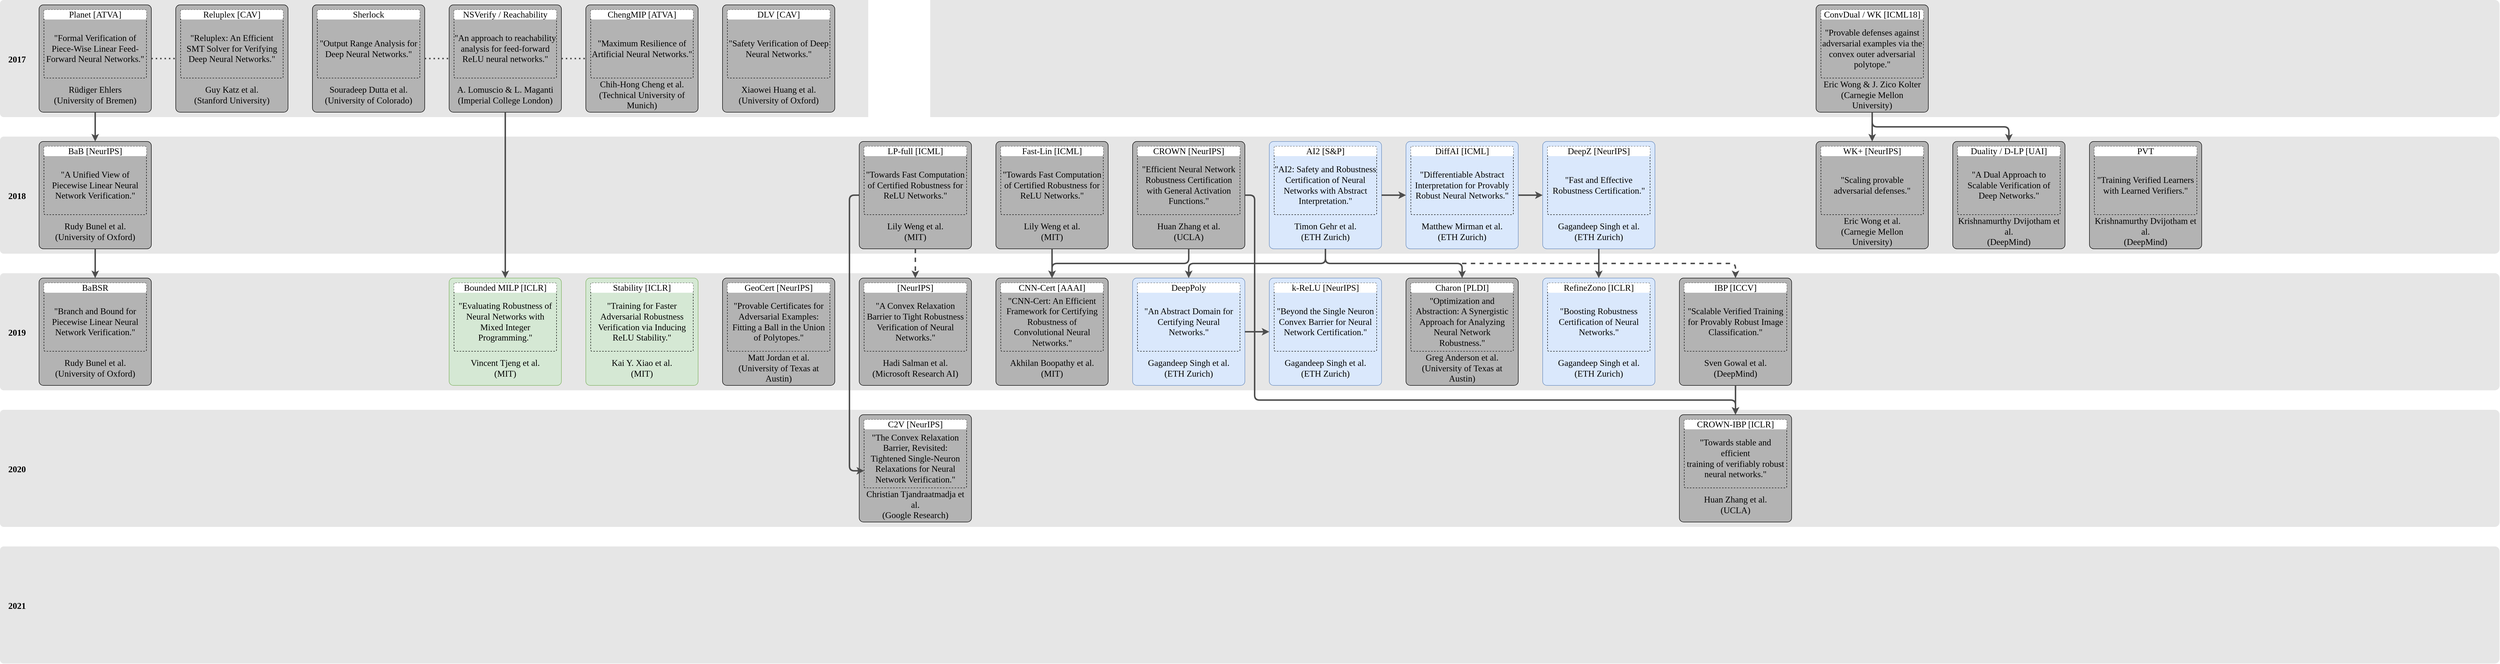 <mxfile version="15.2.9" type="github">
  <diagram id="7SA63HAvx1jWozJMohPs" name="Page-1">
    <mxGraphModel dx="1422" dy="780" grid="1" gridSize="10" guides="1" tooltips="1" connect="1" arrows="1" fold="1" page="1" pageScale="1" pageWidth="12000" pageHeight="3000" math="0" shadow="0">
      <root>
        <mxCell id="0" />
        <mxCell id="1" parent="0" />
        <mxCell id="kZ6u3BH4I5gmzjGOUQQB-4" value="" style="edgeStyle=orthogonalEdgeStyle;orthogonalLoop=1;jettySize=auto;html=1;sketch=0;" parent="1" edge="1">
          <mxGeometry relative="1" as="geometry">
            <mxPoint x="520" y="250" as="targetPoint" />
          </mxGeometry>
        </mxCell>
        <mxCell id="kZ6u3BH4I5gmzjGOUQQB-6" value="" style="edgeStyle=orthogonalEdgeStyle;rounded=0;sketch=0;orthogonalLoop=1;jettySize=auto;html=1;" parent="1" edge="1">
          <mxGeometry relative="1" as="geometry">
            <mxPoint x="520" y="310" as="sourcePoint" />
          </mxGeometry>
        </mxCell>
        <mxCell id="kZ6u3BH4I5gmzjGOUQQB-7" value="" style="rounded=1;whiteSpace=wrap;html=1;fillColor=#E6E6E6;strokeColor=none;arcSize=4;" parent="1" vertex="1">
          <mxGeometry x="90" y="40" width="5070" height="240" as="geometry" />
        </mxCell>
        <mxCell id="kZ6u3BH4I5gmzjGOUQQB-9" value="" style="rounded=1;whiteSpace=wrap;html=1;fillColor=#B3B3B3;arcSize=4;" parent="1" vertex="1">
          <mxGeometry x="120" y="50" width="230" height="220" as="geometry" />
        </mxCell>
        <mxCell id="kZ6u3BH4I5gmzjGOUQQB-1" value="&lt;font face=&quot;Times New Roman&quot;&gt;&lt;b&gt;&lt;font style=&quot;font-size: 24px&quot;&gt;&lt;font style=&quot;font-size: 18px&quot;&gt;2017&lt;/font&gt;&lt;/font&gt;&lt;/b&gt;&lt;/font&gt;" style="whiteSpace=wrap;html=1;rounded=1;fillColor=#E6E6E6;strokeColor=none;arcSize=11;" parent="1" vertex="1">
          <mxGeometry x="40" y="40" width="70" height="240" as="geometry" />
        </mxCell>
        <mxCell id="8ZuE6UymOt83okC72A94-3" value="" style="rounded=1;whiteSpace=wrap;html=1;fillColor=none;dashed=1;arcSize=2;" parent="1" vertex="1">
          <mxGeometry x="130" y="60" width="210" height="140" as="geometry" />
        </mxCell>
        <mxCell id="kZ6u3BH4I5gmzjGOUQQB-10" value="&lt;div&gt;&lt;font style=&quot;font-size: 18px&quot; face=&quot;Times New Roman&quot;&gt;Planet [ATVA]&lt;br&gt;&lt;/font&gt;&lt;/div&gt;" style="rounded=1;whiteSpace=wrap;html=1;fillColor=#FFFFFF;strokeColor=none;" parent="1" vertex="1">
          <mxGeometry x="130" y="60" width="210" height="20" as="geometry" />
        </mxCell>
        <mxCell id="kZ6u3BH4I5gmzjGOUQQB-11" value="&lt;div&gt;&lt;font style=&quot;font-size: 18px&quot; face=&quot;Times New Roman&quot;&gt;&quot;Formal Verification of Piece-Wise Linear Feed-Forward Neural Networks.&quot;&lt;/font&gt;&lt;br&gt;&lt;/div&gt;" style="rounded=1;whiteSpace=wrap;html=1;fillColor=none;strokeColor=none;" parent="1" vertex="1">
          <mxGeometry x="130" y="90" width="210" height="100" as="geometry" />
        </mxCell>
        <mxCell id="8ZuE6UymOt83okC72A94-2" value="&lt;div&gt;&lt;font style=&quot;font-size: 18px&quot; face=&quot;Times New Roman&quot;&gt;Rüdiger Ehlers&lt;/font&gt;&lt;/div&gt;&lt;div&gt;&lt;font style=&quot;font-size: 18px&quot; face=&quot;Times New Roman&quot;&gt;(University of Bremen)&lt;br&gt;&lt;/font&gt;&lt;/div&gt;" style="rounded=1;whiteSpace=wrap;html=1;fillColor=none;strokeColor=none;" parent="1" vertex="1">
          <mxGeometry x="130" y="210" width="210" height="50" as="geometry" />
        </mxCell>
        <mxCell id="8ZuE6UymOt83okC72A94-14" value="" style="rounded=1;whiteSpace=wrap;html=1;fillColor=#E6E6E6;strokeColor=none;arcSize=4;" parent="1" vertex="1">
          <mxGeometry x="90" y="320" width="5070" height="240" as="geometry" />
        </mxCell>
        <mxCell id="8ZuE6UymOt83okC72A94-15" value="&lt;font face=&quot;Times New Roman&quot;&gt;&lt;b&gt;&lt;font style=&quot;font-size: 24px&quot;&gt;&lt;font style=&quot;font-size: 18px&quot;&gt;2018&lt;/font&gt;&lt;/font&gt;&lt;/b&gt;&lt;/font&gt;" style="whiteSpace=wrap;html=1;rounded=1;fillColor=#E6E6E6;strokeColor=none;arcSize=11;" parent="1" vertex="1">
          <mxGeometry x="40" y="320" width="70" height="240" as="geometry" />
        </mxCell>
        <mxCell id="8ZuE6UymOt83okC72A94-16" value="" style="rounded=1;whiteSpace=wrap;html=1;fillColor=#E6E6E6;strokeColor=none;arcSize=4;" parent="1" vertex="1">
          <mxGeometry x="90" y="600" width="5070" height="240" as="geometry" />
        </mxCell>
        <mxCell id="8ZuE6UymOt83okC72A94-17" value="&lt;font face=&quot;Times New Roman&quot;&gt;&lt;b&gt;&lt;font style=&quot;font-size: 24px&quot;&gt;&lt;font style=&quot;font-size: 18px&quot;&gt;2019&lt;/font&gt;&lt;/font&gt;&lt;/b&gt;&lt;/font&gt;" style="whiteSpace=wrap;html=1;rounded=1;fillColor=#E6E6E6;strokeColor=none;arcSize=11;" parent="1" vertex="1">
          <mxGeometry x="40" y="600" width="70" height="240" as="geometry" />
        </mxCell>
        <mxCell id="8ZuE6UymOt83okC72A94-18" value="" style="rounded=1;whiteSpace=wrap;html=1;fillColor=#E6E6E6;strokeColor=none;arcSize=4;" parent="1" vertex="1">
          <mxGeometry x="90" y="880" width="5070" height="240" as="geometry" />
        </mxCell>
        <mxCell id="8ZuE6UymOt83okC72A94-19" value="&lt;font face=&quot;Times New Roman&quot;&gt;&lt;b&gt;&lt;font style=&quot;font-size: 24px&quot;&gt;&lt;font style=&quot;font-size: 18px&quot;&gt;2020&lt;/font&gt;&lt;/font&gt;&lt;/b&gt;&lt;/font&gt;" style="whiteSpace=wrap;html=1;rounded=1;fillColor=#E6E6E6;strokeColor=none;arcSize=11;" parent="1" vertex="1">
          <mxGeometry x="40" y="880" width="70" height="240" as="geometry" />
        </mxCell>
        <mxCell id="8ZuE6UymOt83okC72A94-20" value="" style="rounded=1;whiteSpace=wrap;html=1;fillColor=#E6E6E6;strokeColor=none;arcSize=4;" parent="1" vertex="1">
          <mxGeometry x="90" y="1160" width="5070" height="240" as="geometry" />
        </mxCell>
        <mxCell id="8ZuE6UymOt83okC72A94-21" value="&lt;font face=&quot;Times New Roman&quot;&gt;&lt;b&gt;&lt;font style=&quot;font-size: 24px&quot;&gt;&lt;font style=&quot;font-size: 18px&quot;&gt;2021&lt;/font&gt;&lt;/font&gt;&lt;/b&gt;&lt;/font&gt;" style="whiteSpace=wrap;html=1;rounded=1;fillColor=#E6E6E6;strokeColor=none;arcSize=11;" parent="1" vertex="1">
          <mxGeometry x="40" y="1160" width="70" height="240" as="geometry" />
        </mxCell>
        <mxCell id="8ZuE6UymOt83okC72A94-22" value="" style="rounded=1;whiteSpace=wrap;html=1;fillColor=#B3B3B3;arcSize=4;" parent="1" vertex="1">
          <mxGeometry x="120" y="330" width="230" height="220" as="geometry" />
        </mxCell>
        <mxCell id="8ZuE6UymOt83okC72A94-23" value="" style="rounded=1;whiteSpace=wrap;html=1;fillColor=none;dashed=1;arcSize=2;" parent="1" vertex="1">
          <mxGeometry x="130" y="340" width="210" height="140" as="geometry" />
        </mxCell>
        <mxCell id="8ZuE6UymOt83okC72A94-24" value="&lt;div&gt;&lt;font style=&quot;font-size: 18px&quot; face=&quot;Times New Roman&quot;&gt;BaB [NeurIPS]&lt;br&gt;&lt;/font&gt;&lt;/div&gt;" style="rounded=1;whiteSpace=wrap;html=1;fillColor=#FFFFFF;strokeColor=none;" parent="1" vertex="1">
          <mxGeometry x="130" y="340" width="210" height="20" as="geometry" />
        </mxCell>
        <mxCell id="8ZuE6UymOt83okC72A94-25" value="&lt;div&gt;&lt;font style=&quot;font-size: 18px&quot; face=&quot;Times New Roman&quot;&gt;&quot;A Unified View of Piecewise Linear Neural Network Verification.&quot;&lt;/font&gt;&lt;br&gt;&lt;/div&gt;" style="rounded=1;whiteSpace=wrap;html=1;fillColor=none;strokeColor=none;" parent="1" vertex="1">
          <mxGeometry x="130" y="370" width="210" height="100" as="geometry" />
        </mxCell>
        <mxCell id="8ZuE6UymOt83okC72A94-26" value="&lt;div&gt;&lt;font style=&quot;font-size: 18px&quot; face=&quot;Times New Roman&quot;&gt;Rudy Bunel et al.&lt;/font&gt;&lt;/div&gt;&lt;div&gt;&lt;font style=&quot;font-size: 18px&quot; face=&quot;Times New Roman&quot;&gt;(University of Oxford)&lt;br&gt;&lt;/font&gt;&lt;/div&gt;" style="rounded=1;whiteSpace=wrap;html=1;fillColor=none;strokeColor=none;" parent="1" vertex="1">
          <mxGeometry x="130" y="490" width="210" height="50" as="geometry" />
        </mxCell>
        <mxCell id="8ZuE6UymOt83okC72A94-27" value="" style="rounded=1;whiteSpace=wrap;html=1;fillColor=#B3B3B3;arcSize=4;" parent="1" vertex="1">
          <mxGeometry x="120" y="610" width="230" height="220" as="geometry" />
        </mxCell>
        <mxCell id="8ZuE6UymOt83okC72A94-28" value="" style="rounded=1;whiteSpace=wrap;html=1;fillColor=none;dashed=1;arcSize=2;" parent="1" vertex="1">
          <mxGeometry x="130" y="620" width="210" height="140" as="geometry" />
        </mxCell>
        <mxCell id="8ZuE6UymOt83okC72A94-29" value="&lt;div&gt;&lt;font style=&quot;font-size: 18px&quot; face=&quot;Times New Roman&quot;&gt;BaBSR&lt;br&gt;&lt;/font&gt;&lt;/div&gt;" style="rounded=1;whiteSpace=wrap;html=1;fillColor=#FFFFFF;strokeColor=none;" parent="1" vertex="1">
          <mxGeometry x="130" y="620" width="210" height="20" as="geometry" />
        </mxCell>
        <mxCell id="8ZuE6UymOt83okC72A94-30" value="&lt;div&gt;&lt;font style=&quot;font-size: 18px&quot; face=&quot;Times New Roman&quot;&gt;&quot;Branch and Bound for Piecewise Linear Neural Network Verification.&quot;&lt;/font&gt;&lt;br&gt;&lt;/div&gt;" style="rounded=1;whiteSpace=wrap;html=1;fillColor=none;strokeColor=none;" parent="1" vertex="1">
          <mxGeometry x="130" y="650" width="210" height="100" as="geometry" />
        </mxCell>
        <mxCell id="8ZuE6UymOt83okC72A94-31" value="&lt;div&gt;&lt;font style=&quot;font-size: 18px&quot; face=&quot;Times New Roman&quot;&gt;Rudy Bunel et al.&lt;/font&gt;&lt;/div&gt;&lt;div&gt;&lt;font style=&quot;font-size: 18px&quot; face=&quot;Times New Roman&quot;&gt;(University of Oxford)&lt;br&gt;&lt;/font&gt;&lt;/div&gt;" style="rounded=1;whiteSpace=wrap;html=1;fillColor=none;strokeColor=none;" parent="1" vertex="1">
          <mxGeometry x="130" y="770" width="210" height="50" as="geometry" />
        </mxCell>
        <mxCell id="8ZuE6UymOt83okC72A94-32" style="edgeStyle=orthogonalEdgeStyle;rounded=1;orthogonalLoop=1;jettySize=auto;html=1;exitX=0.5;exitY=1;exitDx=0;exitDy=0;entryX=0.5;entryY=0;entryDx=0;entryDy=0;strokeColor=#4D4D4D;strokeWidth=3;" parent="1" source="kZ6u3BH4I5gmzjGOUQQB-9" target="8ZuE6UymOt83okC72A94-22" edge="1">
          <mxGeometry relative="1" as="geometry" />
        </mxCell>
        <mxCell id="8ZuE6UymOt83okC72A94-33" style="edgeStyle=orthogonalEdgeStyle;rounded=1;orthogonalLoop=1;jettySize=auto;html=1;exitX=0.5;exitY=1;exitDx=0;exitDy=0;entryX=0.5;entryY=0;entryDx=0;entryDy=0;strokeColor=#4D4D4D;strokeWidth=3;" parent="1" source="8ZuE6UymOt83okC72A94-22" target="8ZuE6UymOt83okC72A94-27" edge="1">
          <mxGeometry relative="1" as="geometry">
            <mxPoint x="245" y="280" as="sourcePoint" />
            <mxPoint x="245" y="340" as="targetPoint" />
          </mxGeometry>
        </mxCell>
        <mxCell id="8ZuE6UymOt83okC72A94-34" value="" style="rounded=1;whiteSpace=wrap;html=1;fillColor=#B3B3B3;arcSize=4;" parent="1" vertex="1">
          <mxGeometry x="400" y="50" width="230" height="220" as="geometry" />
        </mxCell>
        <mxCell id="8ZuE6UymOt83okC72A94-35" value="" style="rounded=1;whiteSpace=wrap;html=1;fillColor=none;dashed=1;arcSize=2;" parent="1" vertex="1">
          <mxGeometry x="410" y="60" width="210" height="140" as="geometry" />
        </mxCell>
        <mxCell id="8ZuE6UymOt83okC72A94-36" value="&lt;div&gt;&lt;font style=&quot;font-size: 18px&quot; face=&quot;Times New Roman&quot;&gt;&lt;font style=&quot;font-size: 18px&quot; face=&quot;Times New Roman&quot;&gt;Reluplex&lt;/font&gt; [CAV]&lt;br&gt;&lt;/font&gt;&lt;/div&gt;" style="rounded=1;whiteSpace=wrap;html=1;fillColor=#FFFFFF;strokeColor=none;" parent="1" vertex="1">
          <mxGeometry x="410" y="60" width="210" height="20" as="geometry" />
        </mxCell>
        <mxCell id="8ZuE6UymOt83okC72A94-37" value="&lt;div&gt;&lt;font style=&quot;font-size: 18px&quot; face=&quot;Times New Roman&quot;&gt;&quot;Reluplex: An Efficient SMT Solver for Verifying Deep Neural Networks.&quot;&lt;/font&gt;&lt;br&gt;&lt;/div&gt;" style="rounded=1;whiteSpace=wrap;html=1;fillColor=none;strokeColor=none;" parent="1" vertex="1">
          <mxGeometry x="410" y="90" width="210" height="100" as="geometry" />
        </mxCell>
        <mxCell id="8ZuE6UymOt83okC72A94-38" value="&lt;div&gt;&lt;font style=&quot;font-size: 18px&quot; face=&quot;Times New Roman&quot;&gt;Guy Katz et al.&lt;br&gt;(Stanford University)&lt;br&gt;&lt;/font&gt;&lt;/div&gt;" style="rounded=1;whiteSpace=wrap;html=1;fillColor=none;strokeColor=none;" parent="1" vertex="1">
          <mxGeometry x="410" y="210" width="210" height="50" as="geometry" />
        </mxCell>
        <mxCell id="8ZuE6UymOt83okC72A94-39" value="" style="rounded=1;whiteSpace=wrap;html=1;fillColor=#B3B3B3;arcSize=4;" parent="1" vertex="1">
          <mxGeometry x="680" y="50" width="230" height="220" as="geometry" />
        </mxCell>
        <mxCell id="8ZuE6UymOt83okC72A94-40" value="" style="rounded=1;whiteSpace=wrap;html=1;fillColor=none;dashed=1;arcSize=2;" parent="1" vertex="1">
          <mxGeometry x="690" y="60" width="210" height="140" as="geometry" />
        </mxCell>
        <mxCell id="8ZuE6UymOt83okC72A94-41" value="&lt;div&gt;&lt;font style=&quot;font-size: 18px&quot; face=&quot;Times New Roman&quot;&gt;Sherlock&lt;br&gt;&lt;/font&gt;&lt;/div&gt;" style="rounded=1;whiteSpace=wrap;html=1;fillColor=#FFFFFF;strokeColor=none;" parent="1" vertex="1">
          <mxGeometry x="690" y="60" width="210" height="20" as="geometry" />
        </mxCell>
        <mxCell id="8ZuE6UymOt83okC72A94-42" value="&lt;div&gt;&lt;font style=&quot;font-size: 18px&quot; face=&quot;Times New Roman&quot;&gt;&quot;Output Range Analysis for Deep Neural Networks.&quot;&lt;/font&gt;&lt;br&gt;&lt;/div&gt;" style="rounded=1;whiteSpace=wrap;html=1;fillColor=none;strokeColor=none;" parent="1" vertex="1">
          <mxGeometry x="690" y="90" width="210" height="100" as="geometry" />
        </mxCell>
        <mxCell id="8ZuE6UymOt83okC72A94-43" value="&lt;div&gt;&lt;font style=&quot;font-size: 18px&quot; face=&quot;Times New Roman&quot;&gt;Souradeep Dutta et al.&lt;/font&gt;&lt;/div&gt;&lt;div&gt;&lt;font style=&quot;font-size: 18px&quot; face=&quot;Times New Roman&quot;&gt;(University of Colorado)&lt;br&gt;&lt;/font&gt;&lt;/div&gt;" style="rounded=1;whiteSpace=wrap;html=1;fillColor=none;strokeColor=none;" parent="1" vertex="1">
          <mxGeometry x="690" y="210" width="210" height="50" as="geometry" />
        </mxCell>
        <mxCell id="8ZuE6UymOt83okC72A94-44" value="" style="rounded=1;whiteSpace=wrap;html=1;fillColor=#B3B3B3;arcSize=4;" parent="1" vertex="1">
          <mxGeometry x="960" y="50" width="230" height="220" as="geometry" />
        </mxCell>
        <mxCell id="8ZuE6UymOt83okC72A94-45" value="" style="rounded=1;whiteSpace=wrap;html=1;fillColor=none;dashed=1;arcSize=2;" parent="1" vertex="1">
          <mxGeometry x="970" y="60" width="210" height="140" as="geometry" />
        </mxCell>
        <mxCell id="8ZuE6UymOt83okC72A94-46" value="&lt;div&gt;&lt;font style=&quot;font-size: 18px&quot; face=&quot;Times New Roman&quot;&gt;NSVerify / Reachability&lt;br&gt;&lt;/font&gt;&lt;/div&gt;" style="rounded=1;whiteSpace=wrap;html=1;fillColor=#FFFFFF;strokeColor=none;" parent="1" vertex="1">
          <mxGeometry x="970" y="60" width="210" height="20" as="geometry" />
        </mxCell>
        <mxCell id="8ZuE6UymOt83okC72A94-47" value="&lt;div&gt;&lt;font style=&quot;font-size: 18px&quot; face=&quot;Times New Roman&quot;&gt;&quot;An approach to reachability analysis for feed-forward ReLU neural networks.&quot;&lt;/font&gt;&lt;br&gt;&lt;/div&gt;" style="rounded=1;whiteSpace=wrap;html=1;fillColor=none;strokeColor=none;" parent="1" vertex="1">
          <mxGeometry x="970" y="90" width="210" height="100" as="geometry" />
        </mxCell>
        <mxCell id="8ZuE6UymOt83okC72A94-48" value="&lt;div&gt;&lt;font style=&quot;font-size: 18px&quot; face=&quot;Times New Roman&quot;&gt;A. Lomuscio &amp;amp; L. Maganti&lt;/font&gt;&lt;/div&gt;&lt;div&gt;&lt;font style=&quot;font-size: 18px&quot; face=&quot;Times New Roman&quot;&gt;(Imperial College London)&lt;br&gt;&lt;/font&gt;&lt;/div&gt;" style="rounded=1;whiteSpace=wrap;html=1;fillColor=none;strokeColor=none;" parent="1" vertex="1">
          <mxGeometry x="970" y="210" width="210" height="50" as="geometry" />
        </mxCell>
        <mxCell id="8ZuE6UymOt83okC72A94-49" value="" style="rounded=1;whiteSpace=wrap;html=1;fillColor=#B3B3B3;arcSize=4;" parent="1" vertex="1">
          <mxGeometry x="1240" y="50" width="230" height="220" as="geometry" />
        </mxCell>
        <mxCell id="8ZuE6UymOt83okC72A94-50" value="" style="rounded=1;whiteSpace=wrap;html=1;fillColor=none;dashed=1;arcSize=2;" parent="1" vertex="1">
          <mxGeometry x="1250" y="60" width="210" height="140" as="geometry" />
        </mxCell>
        <mxCell id="8ZuE6UymOt83okC72A94-51" value="&lt;div&gt;&lt;font style=&quot;font-size: 18px&quot; face=&quot;Times New Roman&quot;&gt;ChengMIP [ATVA]&lt;br&gt;&lt;/font&gt;&lt;/div&gt;" style="rounded=1;whiteSpace=wrap;html=1;fillColor=#FFFFFF;strokeColor=none;" parent="1" vertex="1">
          <mxGeometry x="1250" y="60" width="210" height="20" as="geometry" />
        </mxCell>
        <mxCell id="8ZuE6UymOt83okC72A94-52" value="&lt;div&gt;&lt;font style=&quot;font-size: 18px&quot; face=&quot;Times New Roman&quot;&gt;&quot;Maximum Resilience of Artificial Neural Networks.&quot;&lt;/font&gt;&lt;br&gt;&lt;/div&gt;" style="rounded=1;whiteSpace=wrap;html=1;fillColor=none;strokeColor=none;" parent="1" vertex="1">
          <mxGeometry x="1250" y="90" width="210" height="100" as="geometry" />
        </mxCell>
        <mxCell id="8ZuE6UymOt83okC72A94-53" value="&lt;div&gt;&lt;font style=&quot;font-size: 18px&quot; face=&quot;Times New Roman&quot;&gt;Chih-Hong Cheng et al.&lt;/font&gt;&lt;/div&gt;&lt;div&gt;&lt;font style=&quot;font-size: 18px&quot; face=&quot;Times New Roman&quot;&gt;(Technical University of Munich)&lt;br&gt;&lt;/font&gt;&lt;/div&gt;" style="rounded=1;whiteSpace=wrap;html=1;fillColor=none;strokeColor=none;" parent="1" vertex="1">
          <mxGeometry x="1250" y="210" width="210" height="50" as="geometry" />
        </mxCell>
        <mxCell id="8ZuE6UymOt83okC72A94-59" value="" style="rounded=1;whiteSpace=wrap;html=1;fillColor=#d5e8d4;arcSize=4;strokeColor=#82b366;" parent="1" vertex="1">
          <mxGeometry x="960" y="610" width="230" height="220" as="geometry" />
        </mxCell>
        <mxCell id="8ZuE6UymOt83okC72A94-60" value="" style="rounded=1;whiteSpace=wrap;html=1;fillColor=none;dashed=1;arcSize=2;" parent="1" vertex="1">
          <mxGeometry x="970" y="620" width="210" height="140" as="geometry" />
        </mxCell>
        <mxCell id="8ZuE6UymOt83okC72A94-61" value="&lt;div&gt;&lt;font style=&quot;font-size: 18px&quot; face=&quot;Times New Roman&quot;&gt;Bounded MILP [ICLR]&lt;br&gt;&lt;/font&gt;&lt;/div&gt;" style="rounded=1;whiteSpace=wrap;html=1;fillColor=#FFFFFF;strokeColor=none;" parent="1" vertex="1">
          <mxGeometry x="970" y="620" width="210" height="20" as="geometry" />
        </mxCell>
        <mxCell id="8ZuE6UymOt83okC72A94-62" value="&lt;div&gt;&lt;font style=&quot;font-size: 18px&quot; face=&quot;Times New Roman&quot;&gt;&quot;Evaluating Robustness of Neural Networks with Mixed Integer Programming.&quot;&lt;/font&gt;&lt;br&gt;&lt;/div&gt;" style="rounded=1;whiteSpace=wrap;html=1;fillColor=none;strokeColor=none;" parent="1" vertex="1">
          <mxGeometry x="970" y="650" width="210" height="100" as="geometry" />
        </mxCell>
        <mxCell id="8ZuE6UymOt83okC72A94-63" value="&lt;div&gt;&lt;font style=&quot;font-size: 18px&quot; face=&quot;Times New Roman&quot;&gt;Vincent Tjeng et al.&lt;/font&gt;&lt;/div&gt;&lt;div&gt;&lt;font style=&quot;font-size: 18px&quot; face=&quot;Times New Roman&quot;&gt;(MIT)&lt;br&gt;&lt;/font&gt;&lt;/div&gt;" style="rounded=1;whiteSpace=wrap;html=1;fillColor=none;strokeColor=none;" parent="1" vertex="1">
          <mxGeometry x="970" y="770" width="210" height="50" as="geometry" />
        </mxCell>
        <mxCell id="8ZuE6UymOt83okC72A94-64" style="edgeStyle=orthogonalEdgeStyle;rounded=1;orthogonalLoop=1;jettySize=auto;html=1;strokeColor=#4D4D4D;strokeWidth=3;exitX=0.5;exitY=1;exitDx=0;exitDy=0;entryX=0.5;entryY=0;entryDx=0;entryDy=0;" parent="1" source="8ZuE6UymOt83okC72A94-44" target="8ZuE6UymOt83okC72A94-59" edge="1">
          <mxGeometry relative="1" as="geometry">
            <mxPoint x="1006" y="290" as="sourcePoint" />
            <mxPoint x="245" y="340" as="targetPoint" />
          </mxGeometry>
        </mxCell>
        <mxCell id="8ZuE6UymOt83okC72A94-65" style="edgeStyle=orthogonalEdgeStyle;rounded=1;orthogonalLoop=1;jettySize=auto;html=1;exitX=1;exitY=0.5;exitDx=0;exitDy=0;entryX=0;entryY=0.5;entryDx=0;entryDy=0;strokeColor=#4D4D4D;strokeWidth=3;endArrow=none;endFill=0;dashed=1;dashPattern=1 2;" parent="1" source="8ZuE6UymOt83okC72A94-39" target="8ZuE6UymOt83okC72A94-44" edge="1">
          <mxGeometry relative="1" as="geometry">
            <mxPoint x="245" y="280" as="sourcePoint" />
            <mxPoint x="245" y="340" as="targetPoint" />
          </mxGeometry>
        </mxCell>
        <mxCell id="8ZuE6UymOt83okC72A94-66" style="edgeStyle=orthogonalEdgeStyle;rounded=1;orthogonalLoop=1;jettySize=auto;html=1;exitX=1;exitY=0.5;exitDx=0;exitDy=0;entryX=0;entryY=0.5;entryDx=0;entryDy=0;strokeColor=#4D4D4D;strokeWidth=3;endArrow=none;endFill=0;dashed=1;dashPattern=1 2;" parent="1" source="8ZuE6UymOt83okC72A94-44" target="8ZuE6UymOt83okC72A94-49" edge="1">
          <mxGeometry relative="1" as="geometry">
            <mxPoint x="920" y="170" as="sourcePoint" />
            <mxPoint x="970" y="170" as="targetPoint" />
          </mxGeometry>
        </mxCell>
        <mxCell id="8ZuE6UymOt83okC72A94-67" style="edgeStyle=orthogonalEdgeStyle;rounded=1;orthogonalLoop=1;jettySize=auto;html=1;exitX=1;exitY=0.5;exitDx=0;exitDy=0;strokeColor=#4D4D4D;strokeWidth=3;endArrow=none;endFill=0;dashed=1;dashPattern=1 2;entryX=0;entryY=0.5;entryDx=0;entryDy=0;" parent="1" source="kZ6u3BH4I5gmzjGOUQQB-9" target="8ZuE6UymOt83okC72A94-34" edge="1">
          <mxGeometry relative="1" as="geometry">
            <mxPoint x="930" y="180" as="sourcePoint" />
            <mxPoint x="590" y="290" as="targetPoint" />
          </mxGeometry>
        </mxCell>
        <mxCell id="8ZuE6UymOt83okC72A94-68" value="" style="rounded=1;whiteSpace=wrap;html=1;fillColor=#B3B3B3;arcSize=4;" parent="1" vertex="1">
          <mxGeometry x="1520" y="50" width="230" height="220" as="geometry" />
        </mxCell>
        <mxCell id="8ZuE6UymOt83okC72A94-69" value="" style="rounded=1;whiteSpace=wrap;html=1;fillColor=none;dashed=1;arcSize=2;" parent="1" vertex="1">
          <mxGeometry x="1530" y="60" width="210" height="140" as="geometry" />
        </mxCell>
        <mxCell id="8ZuE6UymOt83okC72A94-70" value="&lt;div&gt;&lt;font style=&quot;font-size: 18px&quot; face=&quot;Times New Roman&quot;&gt;DLV [CAV]&lt;br&gt;&lt;/font&gt;&lt;/div&gt;" style="rounded=1;whiteSpace=wrap;html=1;fillColor=#FFFFFF;strokeColor=none;" parent="1" vertex="1">
          <mxGeometry x="1530" y="60" width="210" height="20" as="geometry" />
        </mxCell>
        <mxCell id="8ZuE6UymOt83okC72A94-71" value="&lt;div&gt;&lt;font style=&quot;font-size: 18px&quot; face=&quot;Times New Roman&quot;&gt;&quot;Safety Verification of Deep Neural Networks.&quot;&lt;/font&gt;&lt;br&gt;&lt;/div&gt;" style="rounded=1;whiteSpace=wrap;html=1;fillColor=none;strokeColor=none;" parent="1" vertex="1">
          <mxGeometry x="1530" y="90" width="210" height="100" as="geometry" />
        </mxCell>
        <mxCell id="8ZuE6UymOt83okC72A94-72" value="&lt;div&gt;&lt;font style=&quot;font-size: 18px&quot; face=&quot;Times New Roman&quot;&gt;Xiaowei Huang et al.&lt;/font&gt;&lt;/div&gt;&lt;div&gt;&lt;font style=&quot;font-size: 18px&quot; face=&quot;Times New Roman&quot;&gt;(University of Oxford)&lt;br&gt;&lt;/font&gt;&lt;/div&gt;" style="rounded=1;whiteSpace=wrap;html=1;fillColor=none;strokeColor=none;" parent="1" vertex="1">
          <mxGeometry x="1530" y="210" width="210" height="50" as="geometry" />
        </mxCell>
        <mxCell id="8ZuE6UymOt83okC72A94-73" value="" style="rounded=1;whiteSpace=wrap;html=1;fillColor=#B3B3B3;arcSize=4;" parent="1" vertex="1">
          <mxGeometry x="1520" y="610" width="230" height="220" as="geometry" />
        </mxCell>
        <mxCell id="8ZuE6UymOt83okC72A94-74" value="" style="rounded=1;whiteSpace=wrap;html=1;fillColor=none;dashed=1;arcSize=2;" parent="1" vertex="1">
          <mxGeometry x="1530" y="620" width="210" height="140" as="geometry" />
        </mxCell>
        <mxCell id="8ZuE6UymOt83okC72A94-75" value="&lt;div&gt;&lt;font style=&quot;font-size: 18px&quot; face=&quot;Times New Roman&quot;&gt;GeoCert [&lt;/font&gt;&lt;font style=&quot;font-size: 18px&quot; face=&quot;Times New Roman&quot;&gt;&lt;font style=&quot;font-size: 18px&quot; face=&quot;Times New Roman&quot;&gt;NeurIPS&lt;/font&gt;]&lt;br&gt;&lt;/font&gt;&lt;/div&gt;" style="rounded=1;whiteSpace=wrap;html=1;fillColor=#FFFFFF;strokeColor=none;" parent="1" vertex="1">
          <mxGeometry x="1530" y="620" width="210" height="20" as="geometry" />
        </mxCell>
        <mxCell id="8ZuE6UymOt83okC72A94-76" value="&lt;div&gt;&lt;font style=&quot;font-size: 18px&quot; face=&quot;Times New Roman&quot;&gt;&quot;Provable Certificates for Adversarial Examples: Fitting a Ball in the Union of Polytopes.&quot;&lt;/font&gt;&lt;br&gt;&lt;/div&gt;" style="rounded=1;whiteSpace=wrap;html=1;fillColor=none;strokeColor=none;" parent="1" vertex="1">
          <mxGeometry x="1530" y="650" width="210" height="100" as="geometry" />
        </mxCell>
        <mxCell id="8ZuE6UymOt83okC72A94-77" value="&lt;div&gt;&lt;font style=&quot;font-size: 18px&quot; face=&quot;Times New Roman&quot;&gt;Matt Jordan et al.&lt;/font&gt;&lt;/div&gt;&lt;div&gt;&lt;font style=&quot;font-size: 18px&quot; face=&quot;Times New Roman&quot;&gt;(University of Texas at Austin)&lt;br&gt;&lt;/font&gt;&lt;/div&gt;" style="rounded=1;whiteSpace=wrap;html=1;fillColor=none;strokeColor=none;" parent="1" vertex="1">
          <mxGeometry x="1530" y="770" width="210" height="50" as="geometry" />
        </mxCell>
        <mxCell id="8ZuE6UymOt83okC72A94-78" value="" style="rounded=1;whiteSpace=wrap;html=1;fillColor=#B3B3B3;arcSize=4;" parent="1" vertex="1">
          <mxGeometry x="1800" y="330" width="230" height="220" as="geometry" />
        </mxCell>
        <mxCell id="8ZuE6UymOt83okC72A94-79" value="" style="rounded=1;whiteSpace=wrap;html=1;fillColor=none;dashed=1;arcSize=2;" parent="1" vertex="1">
          <mxGeometry x="1810" y="340" width="210" height="140" as="geometry" />
        </mxCell>
        <mxCell id="8ZuE6UymOt83okC72A94-80" value="&lt;div&gt;&lt;font style=&quot;font-size: 18px&quot; face=&quot;Times New Roman&quot;&gt;LP-full [ICML]&lt;br&gt;&lt;/font&gt;&lt;/div&gt;" style="rounded=1;whiteSpace=wrap;html=1;fillColor=#FFFFFF;strokeColor=none;" parent="1" vertex="1">
          <mxGeometry x="1810" y="340" width="210" height="20" as="geometry" />
        </mxCell>
        <mxCell id="8ZuE6UymOt83okC72A94-81" value="&lt;div&gt;&lt;font style=&quot;font-size: 18px&quot; face=&quot;Times New Roman&quot;&gt;&quot;Towards Fast Computation of Certified Robustness for ReLU Networks.&quot;&lt;/font&gt;&lt;br&gt;&lt;/div&gt;" style="rounded=1;whiteSpace=wrap;html=1;fillColor=none;strokeColor=none;" parent="1" vertex="1">
          <mxGeometry x="1810" y="370" width="210" height="100" as="geometry" />
        </mxCell>
        <mxCell id="8ZuE6UymOt83okC72A94-82" value="&lt;div&gt;&lt;font style=&quot;font-size: 18px&quot; face=&quot;Times New Roman&quot;&gt;Lily Weng et al.&lt;/font&gt;&lt;/div&gt;&lt;div&gt;&lt;font style=&quot;font-size: 18px&quot; face=&quot;Times New Roman&quot;&gt;(MIT)&lt;br&gt;&lt;/font&gt;&lt;/div&gt;" style="rounded=1;whiteSpace=wrap;html=1;fillColor=none;strokeColor=none;" parent="1" vertex="1">
          <mxGeometry x="1810" y="490" width="210" height="50" as="geometry" />
        </mxCell>
        <mxCell id="8ZuE6UymOt83okC72A94-87" value="" style="rounded=1;whiteSpace=wrap;html=1;fillColor=#B3B3B3;arcSize=4;" parent="1" vertex="1">
          <mxGeometry x="1800" y="610" width="230" height="220" as="geometry" />
        </mxCell>
        <mxCell id="8ZuE6UymOt83okC72A94-88" value="" style="rounded=1;whiteSpace=wrap;html=1;fillColor=none;dashed=1;arcSize=2;" parent="1" vertex="1">
          <mxGeometry x="1810" y="620" width="210" height="140" as="geometry" />
        </mxCell>
        <mxCell id="8ZuE6UymOt83okC72A94-89" value="&lt;div&gt;&lt;font style=&quot;font-size: 18px&quot; face=&quot;Times New Roman&quot;&gt;[&lt;/font&gt;&lt;font style=&quot;font-size: 18px&quot; face=&quot;Times New Roman&quot;&gt;&lt;font style=&quot;font-size: 18px&quot; face=&quot;Times New Roman&quot;&gt;&lt;font style=&quot;font-size: 18px&quot; face=&quot;Times New Roman&quot;&gt;NeurIPS&lt;/font&gt;&lt;/font&gt;]&lt;br&gt;&lt;/font&gt;&lt;/div&gt;" style="rounded=1;whiteSpace=wrap;html=1;fillColor=#FFFFFF;strokeColor=none;" parent="1" vertex="1">
          <mxGeometry x="1810" y="620" width="210" height="20" as="geometry" />
        </mxCell>
        <mxCell id="8ZuE6UymOt83okC72A94-90" value="&lt;div&gt;&lt;font style=&quot;font-size: 18px&quot; face=&quot;Times New Roman&quot;&gt;&quot;A Convex Relaxation Barrier to Tight Robustness Verification of Neural Networks.&quot;&lt;/font&gt;&lt;br&gt;&lt;/div&gt;" style="rounded=1;whiteSpace=wrap;html=1;fillColor=none;strokeColor=none;" parent="1" vertex="1">
          <mxGeometry x="1810" y="650" width="210" height="100" as="geometry" />
        </mxCell>
        <mxCell id="8ZuE6UymOt83okC72A94-91" value="&lt;div&gt;&lt;font style=&quot;font-size: 18px&quot; face=&quot;Times New Roman&quot;&gt;Hadi Salman et al.&lt;/font&gt;&lt;/div&gt;&lt;div&gt;&lt;font style=&quot;font-size: 18px&quot; face=&quot;Times New Roman&quot;&gt;(Microsoft Research AI)&lt;br&gt;&lt;/font&gt;&lt;/div&gt;" style="rounded=1;whiteSpace=wrap;html=1;fillColor=none;strokeColor=none;" parent="1" vertex="1">
          <mxGeometry x="1810" y="770" width="210" height="50" as="geometry" />
        </mxCell>
        <mxCell id="8ZuE6UymOt83okC72A94-92" style="edgeStyle=orthogonalEdgeStyle;rounded=1;orthogonalLoop=1;jettySize=auto;html=1;strokeColor=#4D4D4D;strokeWidth=3;exitX=0.5;exitY=1;exitDx=0;exitDy=0;entryX=0.5;entryY=0;entryDx=0;entryDy=0;dashed=1;" parent="1" source="8ZuE6UymOt83okC72A94-78" target="8ZuE6UymOt83okC72A94-87" edge="1">
          <mxGeometry relative="1" as="geometry">
            <mxPoint x="930" y="580" as="sourcePoint" />
            <mxPoint x="245" y="620" as="targetPoint" />
          </mxGeometry>
        </mxCell>
        <mxCell id="8ZuE6UymOt83okC72A94-93" value="" style="rounded=1;whiteSpace=wrap;html=1;fillColor=#B3B3B3;arcSize=4;" parent="1" vertex="1">
          <mxGeometry x="1800" y="890" width="230" height="220" as="geometry" />
        </mxCell>
        <mxCell id="8ZuE6UymOt83okC72A94-94" value="" style="rounded=1;whiteSpace=wrap;html=1;fillColor=none;dashed=1;arcSize=2;" parent="1" vertex="1">
          <mxGeometry x="1810" y="900" width="210" height="140" as="geometry" />
        </mxCell>
        <mxCell id="8ZuE6UymOt83okC72A94-95" value="&lt;div&gt;&lt;font style=&quot;font-size: 18px&quot; face=&quot;Times New Roman&quot;&gt;C2V [&lt;/font&gt;&lt;font style=&quot;font-size: 18px&quot; face=&quot;Times New Roman&quot;&gt;&lt;font style=&quot;font-size: 18px&quot; face=&quot;Times New Roman&quot;&gt;&lt;font style=&quot;font-size: 18px&quot; face=&quot;Times New Roman&quot;&gt;&lt;font style=&quot;font-size: 18px&quot; face=&quot;Times New Roman&quot;&gt;NeurIPS&lt;/font&gt;&lt;/font&gt;&lt;/font&gt;]&lt;br&gt;&lt;/font&gt;&lt;/div&gt;" style="rounded=1;whiteSpace=wrap;html=1;fillColor=#FFFFFF;strokeColor=none;" parent="1" vertex="1">
          <mxGeometry x="1810" y="900" width="210" height="20" as="geometry" />
        </mxCell>
        <mxCell id="8ZuE6UymOt83okC72A94-96" value="&lt;div&gt;&lt;font style=&quot;font-size: 18px&quot; face=&quot;Times New Roman&quot;&gt;&quot;The Convex Relaxation Barrier, Revisited: Tightened Single-Neuron Relaxations for Neural Network Verification.&quot;&lt;/font&gt;&lt;br&gt;&lt;/div&gt;" style="rounded=1;whiteSpace=wrap;html=1;fillColor=none;strokeColor=none;" parent="1" vertex="1">
          <mxGeometry x="1810" y="930" width="210" height="100" as="geometry" />
        </mxCell>
        <mxCell id="8ZuE6UymOt83okC72A94-97" value="&lt;div&gt;&lt;font style=&quot;font-size: 18px&quot; face=&quot;Times New Roman&quot;&gt;Christian Tjandraatmadja et al.&lt;/font&gt;&lt;/div&gt;&lt;div&gt;&lt;font style=&quot;font-size: 18px&quot; face=&quot;Times New Roman&quot;&gt;(Google Research)&lt;br&gt;&lt;/font&gt;&lt;/div&gt;" style="rounded=1;whiteSpace=wrap;html=1;fillColor=none;strokeColor=none;" parent="1" vertex="1">
          <mxGeometry x="1810" y="1050" width="210" height="50" as="geometry" />
        </mxCell>
        <mxCell id="8ZuE6UymOt83okC72A94-98" style="edgeStyle=orthogonalEdgeStyle;rounded=1;orthogonalLoop=1;jettySize=auto;html=1;strokeColor=#4D4D4D;strokeWidth=3;exitX=0;exitY=0.5;exitDx=0;exitDy=0;entryX=0;entryY=0.75;entryDx=0;entryDy=0;" parent="1" source="8ZuE6UymOt83okC72A94-78" target="8ZuE6UymOt83okC72A94-96" edge="1">
          <mxGeometry relative="1" as="geometry">
            <mxPoint x="1085" y="280" as="sourcePoint" />
            <mxPoint x="1880" y="860" as="targetPoint" />
          </mxGeometry>
        </mxCell>
        <mxCell id="8ZuE6UymOt83okC72A94-99" value="" style="rounded=1;whiteSpace=wrap;html=1;fillColor=#B3B3B3;arcSize=4;" parent="1" vertex="1">
          <mxGeometry x="2080" y="330" width="230" height="220" as="geometry" />
        </mxCell>
        <mxCell id="8ZuE6UymOt83okC72A94-100" value="" style="rounded=1;whiteSpace=wrap;html=1;fillColor=none;dashed=1;arcSize=2;" parent="1" vertex="1">
          <mxGeometry x="2090" y="340" width="210" height="140" as="geometry" />
        </mxCell>
        <mxCell id="8ZuE6UymOt83okC72A94-101" value="&lt;div&gt;&lt;font style=&quot;font-size: 18px&quot; face=&quot;Times New Roman&quot;&gt;Fast-Lin [ICML]&lt;br&gt;&lt;/font&gt;&lt;/div&gt;" style="rounded=1;whiteSpace=wrap;html=1;fillColor=#FFFFFF;strokeColor=none;" parent="1" vertex="1">
          <mxGeometry x="2090" y="340" width="210" height="20" as="geometry" />
        </mxCell>
        <mxCell id="8ZuE6UymOt83okC72A94-102" value="&lt;div&gt;&lt;font style=&quot;font-size: 18px&quot; face=&quot;Times New Roman&quot;&gt;&quot;Towards Fast Computation of Certified Robustness for ReLU Networks.&quot;&lt;/font&gt;&lt;br&gt;&lt;/div&gt;" style="rounded=1;whiteSpace=wrap;html=1;fillColor=none;strokeColor=none;" parent="1" vertex="1">
          <mxGeometry x="2090" y="370" width="210" height="100" as="geometry" />
        </mxCell>
        <mxCell id="8ZuE6UymOt83okC72A94-103" value="&lt;div&gt;&lt;font style=&quot;font-size: 18px&quot; face=&quot;Times New Roman&quot;&gt;Lily Weng et al.&lt;/font&gt;&lt;/div&gt;&lt;div&gt;&lt;font style=&quot;font-size: 18px&quot; face=&quot;Times New Roman&quot;&gt;(MIT)&lt;br&gt;&lt;/font&gt;&lt;/div&gt;" style="rounded=1;whiteSpace=wrap;html=1;fillColor=none;strokeColor=none;" parent="1" vertex="1">
          <mxGeometry x="2090" y="490" width="210" height="50" as="geometry" />
        </mxCell>
        <mxCell id="8ZuE6UymOt83okC72A94-104" value="" style="rounded=1;whiteSpace=wrap;html=1;fillColor=#B3B3B3;arcSize=4;" parent="1" vertex="1">
          <mxGeometry x="2360" y="330" width="230" height="220" as="geometry" />
        </mxCell>
        <mxCell id="8ZuE6UymOt83okC72A94-105" value="" style="rounded=1;whiteSpace=wrap;html=1;fillColor=none;dashed=1;arcSize=2;" parent="1" vertex="1">
          <mxGeometry x="2370" y="340" width="210" height="140" as="geometry" />
        </mxCell>
        <mxCell id="8ZuE6UymOt83okC72A94-106" value="&lt;div&gt;&lt;font style=&quot;font-size: 18px&quot; face=&quot;Times New Roman&quot;&gt;CROWN [&lt;/font&gt;&lt;font style=&quot;font-size: 18px&quot; face=&quot;Times New Roman&quot;&gt;&lt;font style=&quot;font-size: 18px&quot; face=&quot;Times New Roman&quot;&gt;&lt;font style=&quot;font-size: 18px&quot; face=&quot;Times New Roman&quot;&gt;&lt;font style=&quot;font-size: 18px&quot; face=&quot;Times New Roman&quot;&gt;NeurIPS&lt;/font&gt;&lt;/font&gt;&lt;/font&gt;]&lt;br&gt;&lt;/font&gt;&lt;/div&gt;" style="rounded=1;whiteSpace=wrap;html=1;fillColor=#FFFFFF;strokeColor=none;" parent="1" vertex="1">
          <mxGeometry x="2370" y="340" width="210" height="20" as="geometry" />
        </mxCell>
        <mxCell id="8ZuE6UymOt83okC72A94-107" value="&lt;div&gt;&lt;font style=&quot;font-size: 18px&quot; face=&quot;Times New Roman&quot;&gt;&quot;Efficient Neural Network Robustness Certification with General Activation Functions.&quot;&lt;/font&gt;&lt;br&gt;&lt;/div&gt;" style="rounded=1;whiteSpace=wrap;html=1;fillColor=none;strokeColor=none;" parent="1" vertex="1">
          <mxGeometry x="2370" y="370" width="210" height="100" as="geometry" />
        </mxCell>
        <mxCell id="8ZuE6UymOt83okC72A94-108" value="&lt;div&gt;&lt;font style=&quot;font-size: 18px&quot; face=&quot;Times New Roman&quot;&gt;Huan Zhang et al.&lt;/font&gt;&lt;/div&gt;&lt;div&gt;&lt;font style=&quot;font-size: 18px&quot; face=&quot;Times New Roman&quot;&gt;(UCLA)&lt;br&gt;&lt;/font&gt;&lt;/div&gt;" style="rounded=1;whiteSpace=wrap;html=1;fillColor=none;strokeColor=none;" parent="1" vertex="1">
          <mxGeometry x="2370" y="490" width="210" height="50" as="geometry" />
        </mxCell>
        <mxCell id="8ZuE6UymOt83okC72A94-109" value="" style="rounded=1;whiteSpace=wrap;html=1;fillColor=#dae8fc;arcSize=4;strokeColor=#6c8ebf;" parent="1" vertex="1">
          <mxGeometry x="2360" y="610" width="230" height="220" as="geometry" />
        </mxCell>
        <mxCell id="8ZuE6UymOt83okC72A94-110" value="" style="rounded=1;whiteSpace=wrap;html=1;fillColor=none;dashed=1;arcSize=2;" parent="1" vertex="1">
          <mxGeometry x="2370" y="620" width="210" height="140" as="geometry" />
        </mxCell>
        <mxCell id="8ZuE6UymOt83okC72A94-111" value="&lt;div&gt;&lt;font style=&quot;font-size: 18px&quot; face=&quot;Times New Roman&quot;&gt;DeepPoly&lt;br&gt;&lt;/font&gt;&lt;/div&gt;" style="rounded=1;whiteSpace=wrap;html=1;fillColor=#FFFFFF;strokeColor=none;" parent="1" vertex="1">
          <mxGeometry x="2370" y="620" width="210" height="20" as="geometry" />
        </mxCell>
        <mxCell id="8ZuE6UymOt83okC72A94-112" value="&lt;div&gt;&lt;font style=&quot;font-size: 18px&quot; face=&quot;Times New Roman&quot;&gt;&quot;An Abstract Domain for Certifying Neural Networks.&quot;&lt;/font&gt;&lt;br&gt;&lt;/div&gt;" style="rounded=1;whiteSpace=wrap;html=1;fillColor=none;strokeColor=none;" parent="1" vertex="1">
          <mxGeometry x="2370" y="650" width="210" height="100" as="geometry" />
        </mxCell>
        <mxCell id="8ZuE6UymOt83okC72A94-113" value="&lt;div&gt;&lt;font style=&quot;font-size: 18px&quot; face=&quot;Times New Roman&quot;&gt;Gagandeep Singh et al.&lt;/font&gt;&lt;/div&gt;&lt;div&gt;&lt;font style=&quot;font-size: 18px&quot; face=&quot;Times New Roman&quot;&gt;(ETH Zurich)&lt;br&gt;&lt;/font&gt;&lt;/div&gt;" style="rounded=1;whiteSpace=wrap;html=1;fillColor=none;strokeColor=none;" parent="1" vertex="1">
          <mxGeometry x="2370" y="770" width="210" height="50" as="geometry" />
        </mxCell>
        <mxCell id="8ZuE6UymOt83okC72A94-114" value="" style="rounded=1;whiteSpace=wrap;html=1;fillColor=#dae8fc;arcSize=4;strokeColor=#6c8ebf;" parent="1" vertex="1">
          <mxGeometry x="2640" y="330" width="230" height="220" as="geometry" />
        </mxCell>
        <mxCell id="8ZuE6UymOt83okC72A94-115" value="" style="rounded=1;whiteSpace=wrap;html=1;fillColor=none;dashed=1;arcSize=2;" parent="1" vertex="1">
          <mxGeometry x="2650" y="340" width="210" height="140" as="geometry" />
        </mxCell>
        <mxCell id="8ZuE6UymOt83okC72A94-116" value="&lt;div&gt;&lt;font style=&quot;font-size: 18px&quot; face=&quot;Times New Roman&quot;&gt;AI2 [S&amp;amp;P]&lt;br&gt;&lt;/font&gt;&lt;/div&gt;" style="rounded=1;whiteSpace=wrap;html=1;fillColor=#FFFFFF;strokeColor=none;" parent="1" vertex="1">
          <mxGeometry x="2650" y="340" width="210" height="20" as="geometry" />
        </mxCell>
        <mxCell id="8ZuE6UymOt83okC72A94-117" value="&lt;div&gt;&lt;font style=&quot;font-size: 18px&quot; face=&quot;Times New Roman&quot;&gt;&quot;AI2: Safety and Robustness Certification of Neural Networks with Abstract Interpretation.&quot;&lt;/font&gt;&lt;br&gt;&lt;/div&gt;" style="rounded=1;whiteSpace=wrap;html=1;fillColor=none;strokeColor=none;" parent="1" vertex="1">
          <mxGeometry x="2650" y="370" width="210" height="100" as="geometry" />
        </mxCell>
        <mxCell id="8ZuE6UymOt83okC72A94-118" value="&lt;div&gt;&lt;font style=&quot;font-size: 18px&quot; face=&quot;Times New Roman&quot;&gt;Timon Gehr et al.&lt;/font&gt;&lt;/div&gt;&lt;div&gt;&lt;font style=&quot;font-size: 18px&quot; face=&quot;Times New Roman&quot;&gt;(&lt;/font&gt;&lt;font style=&quot;font-size: 18px&quot; face=&quot;Times New Roman&quot;&gt;&lt;font style=&quot;font-size: 18px&quot; face=&quot;Times New Roman&quot;&gt;ETH Zurich&lt;/font&gt;)&lt;br&gt;&lt;/font&gt;&lt;/div&gt;" style="rounded=1;whiteSpace=wrap;html=1;fillColor=none;strokeColor=none;" parent="1" vertex="1">
          <mxGeometry x="2650" y="490" width="210" height="50" as="geometry" />
        </mxCell>
        <mxCell id="8ZuE6UymOt83okC72A94-119" value="" style="rounded=1;whiteSpace=wrap;html=1;fillColor=#dae8fc;arcSize=4;strokeColor=#6c8ebf;" parent="1" vertex="1">
          <mxGeometry x="2920" y="330" width="230" height="220" as="geometry" />
        </mxCell>
        <mxCell id="8ZuE6UymOt83okC72A94-120" value="" style="rounded=1;whiteSpace=wrap;html=1;fillColor=none;dashed=1;arcSize=2;" parent="1" vertex="1">
          <mxGeometry x="2930" y="340" width="210" height="140" as="geometry" />
        </mxCell>
        <mxCell id="8ZuE6UymOt83okC72A94-121" value="&lt;div&gt;&lt;font style=&quot;font-size: 18px&quot; face=&quot;Times New Roman&quot;&gt;DiffAI [ICML]&lt;br&gt;&lt;/font&gt;&lt;/div&gt;" style="rounded=1;whiteSpace=wrap;html=1;fillColor=#FFFFFF;strokeColor=none;" parent="1" vertex="1">
          <mxGeometry x="2930" y="340" width="210" height="20" as="geometry" />
        </mxCell>
        <mxCell id="8ZuE6UymOt83okC72A94-122" value="&lt;div&gt;&lt;font style=&quot;font-size: 18px&quot; face=&quot;Times New Roman&quot;&gt;&quot;Differentiable Abstract Interpretation for Provably Robust Neural Networks.&quot;&lt;/font&gt;&lt;br&gt;&lt;/div&gt;" style="rounded=1;whiteSpace=wrap;html=1;fillColor=none;strokeColor=none;" parent="1" vertex="1">
          <mxGeometry x="2930" y="370" width="210" height="100" as="geometry" />
        </mxCell>
        <mxCell id="8ZuE6UymOt83okC72A94-123" value="&lt;div&gt;&lt;font style=&quot;font-size: 18px&quot; face=&quot;Times New Roman&quot;&gt;Matthew Mirman et al.&lt;/font&gt;&lt;/div&gt;&lt;div&gt;&lt;font style=&quot;font-size: 18px&quot; face=&quot;Times New Roman&quot;&gt;(&lt;/font&gt;&lt;font style=&quot;font-size: 18px&quot; face=&quot;Times New Roman&quot;&gt;&lt;font style=&quot;font-size: 18px&quot; face=&quot;Times New Roman&quot;&gt;&lt;font style=&quot;font-size: 18px&quot; face=&quot;Times New Roman&quot;&gt;ETH Zurich&lt;/font&gt;&lt;/font&gt;)&lt;br&gt;&lt;/font&gt;&lt;/div&gt;" style="rounded=1;whiteSpace=wrap;html=1;fillColor=none;strokeColor=none;" parent="1" vertex="1">
          <mxGeometry x="2930" y="490" width="210" height="50" as="geometry" />
        </mxCell>
        <mxCell id="8ZuE6UymOt83okC72A94-124" style="edgeStyle=orthogonalEdgeStyle;rounded=1;orthogonalLoop=1;jettySize=auto;html=1;strokeColor=#4D4D4D;strokeWidth=3;exitX=1;exitY=0.5;exitDx=0;exitDy=0;entryX=0;entryY=0.5;entryDx=0;entryDy=0;" parent="1" source="8ZuE6UymOt83okC72A94-114" target="8ZuE6UymOt83okC72A94-119" edge="1">
          <mxGeometry relative="1" as="geometry">
            <mxPoint x="1925" y="560" as="sourcePoint" />
            <mxPoint x="1925" y="900" as="targetPoint" />
          </mxGeometry>
        </mxCell>
        <mxCell id="8ZuE6UymOt83okC72A94-125" style="edgeStyle=orthogonalEdgeStyle;rounded=1;orthogonalLoop=1;jettySize=auto;html=1;strokeColor=#4D4D4D;strokeWidth=3;exitX=0.5;exitY=1;exitDx=0;exitDy=0;entryX=0.5;entryY=0;entryDx=0;entryDy=0;" parent="1" source="8ZuE6UymOt83okC72A94-114" target="8ZuE6UymOt83okC72A94-109" edge="1">
          <mxGeometry relative="1" as="geometry">
            <mxPoint x="2880" y="450" as="sourcePoint" />
            <mxPoint x="2930" y="450" as="targetPoint" />
            <Array as="points">
              <mxPoint x="2755" y="580" />
              <mxPoint x="2475" y="580" />
            </Array>
          </mxGeometry>
        </mxCell>
        <mxCell id="j4GDjXyYOEFRoR9qLMrf-1" value="" style="rounded=1;whiteSpace=wrap;html=1;fillColor=#dae8fc;arcSize=4;strokeColor=#6c8ebf;" parent="1" vertex="1">
          <mxGeometry x="3200" y="330" width="230" height="220" as="geometry" />
        </mxCell>
        <mxCell id="j4GDjXyYOEFRoR9qLMrf-2" value="" style="rounded=1;whiteSpace=wrap;html=1;fillColor=none;dashed=1;arcSize=2;" parent="1" vertex="1">
          <mxGeometry x="3210" y="340" width="210" height="140" as="geometry" />
        </mxCell>
        <mxCell id="j4GDjXyYOEFRoR9qLMrf-3" value="&lt;div&gt;&lt;font style=&quot;font-size: 18px&quot; face=&quot;Times New Roman&quot;&gt;DeepZ [NeurIPS]&lt;br&gt;&lt;/font&gt;&lt;/div&gt;" style="rounded=1;whiteSpace=wrap;html=1;fillColor=#FFFFFF;strokeColor=none;" parent="1" vertex="1">
          <mxGeometry x="3210" y="340" width="210" height="20" as="geometry" />
        </mxCell>
        <mxCell id="j4GDjXyYOEFRoR9qLMrf-4" value="&lt;div&gt;&lt;font style=&quot;font-size: 18px&quot; face=&quot;Times New Roman&quot;&gt;&quot;Fast and Effective Robustness Certification.&quot;&lt;/font&gt;&lt;br&gt;&lt;/div&gt;" style="rounded=1;whiteSpace=wrap;html=1;fillColor=none;strokeColor=none;" parent="1" vertex="1">
          <mxGeometry x="3210" y="370" width="210" height="100" as="geometry" />
        </mxCell>
        <mxCell id="j4GDjXyYOEFRoR9qLMrf-5" value="&lt;div&gt;&lt;font style=&quot;font-size: 18px&quot; face=&quot;Times New Roman&quot;&gt;Gagandeep Singh et al.&lt;/font&gt;&lt;/div&gt;&lt;div&gt;&lt;font style=&quot;font-size: 18px&quot; face=&quot;Times New Roman&quot;&gt;(&lt;/font&gt;&lt;font style=&quot;font-size: 18px&quot; face=&quot;Times New Roman&quot;&gt;&lt;font style=&quot;font-size: 18px&quot; face=&quot;Times New Roman&quot;&gt;&lt;font style=&quot;font-size: 18px&quot; face=&quot;Times New Roman&quot;&gt;&lt;font style=&quot;font-size: 18px&quot; face=&quot;Times New Roman&quot;&gt;ETH Zurich&lt;/font&gt;&lt;/font&gt;&lt;/font&gt;)&lt;br&gt;&lt;/font&gt;&lt;/div&gt;" style="rounded=1;whiteSpace=wrap;html=1;fillColor=none;strokeColor=none;" parent="1" vertex="1">
          <mxGeometry x="3210" y="490" width="210" height="50" as="geometry" />
        </mxCell>
        <mxCell id="j4GDjXyYOEFRoR9qLMrf-6" style="edgeStyle=orthogonalEdgeStyle;rounded=1;orthogonalLoop=1;jettySize=auto;html=1;strokeColor=#4D4D4D;strokeWidth=3;exitX=1;exitY=0.5;exitDx=0;exitDy=0;entryX=0;entryY=0.5;entryDx=0;entryDy=0;" parent="1" source="8ZuE6UymOt83okC72A94-119" target="j4GDjXyYOEFRoR9qLMrf-1" edge="1">
          <mxGeometry relative="1" as="geometry">
            <mxPoint x="2880" y="450" as="sourcePoint" />
            <mxPoint x="2930" y="450" as="targetPoint" />
          </mxGeometry>
        </mxCell>
        <mxCell id="j4GDjXyYOEFRoR9qLMrf-7" value="" style="rounded=1;whiteSpace=wrap;html=1;fillColor=#B3B3B3;arcSize=4;" parent="1" vertex="1">
          <mxGeometry x="2920" y="610" width="230" height="220" as="geometry" />
        </mxCell>
        <mxCell id="j4GDjXyYOEFRoR9qLMrf-8" value="" style="rounded=1;whiteSpace=wrap;html=1;fillColor=none;dashed=1;arcSize=2;" parent="1" vertex="1">
          <mxGeometry x="2930" y="620" width="210" height="140" as="geometry" />
        </mxCell>
        <mxCell id="j4GDjXyYOEFRoR9qLMrf-9" value="&lt;div&gt;&lt;font style=&quot;font-size: 18px&quot; face=&quot;Times New Roman&quot;&gt;Charon [PLDI]&lt;br&gt;&lt;/font&gt;&lt;/div&gt;" style="rounded=1;whiteSpace=wrap;html=1;fillColor=#FFFFFF;strokeColor=none;" parent="1" vertex="1">
          <mxGeometry x="2930" y="620" width="210" height="20" as="geometry" />
        </mxCell>
        <mxCell id="j4GDjXyYOEFRoR9qLMrf-10" value="&lt;div&gt;&lt;font style=&quot;font-size: 18px&quot; face=&quot;Times New Roman&quot;&gt;&quot;Optimization and Abstraction: A Synergistic Approach for Analyzing Neural Network Robustness.&quot;&lt;/font&gt;&lt;br&gt;&lt;/div&gt;" style="rounded=1;whiteSpace=wrap;html=1;fillColor=none;strokeColor=none;" parent="1" vertex="1">
          <mxGeometry x="2930" y="650" width="210" height="100" as="geometry" />
        </mxCell>
        <mxCell id="j4GDjXyYOEFRoR9qLMrf-11" value="&lt;div&gt;&lt;font style=&quot;font-size: 18px&quot; face=&quot;Times New Roman&quot;&gt;Greg Anderson et al.&lt;/font&gt;&lt;/div&gt;&lt;div&gt;&lt;font style=&quot;font-size: 18px&quot; face=&quot;Times New Roman&quot;&gt;(University of Texas at Austin)&lt;br&gt;&lt;/font&gt;&lt;/div&gt;" style="rounded=1;whiteSpace=wrap;html=1;fillColor=none;strokeColor=none;" parent="1" vertex="1">
          <mxGeometry x="2930" y="770" width="210" height="50" as="geometry" />
        </mxCell>
        <mxCell id="j4GDjXyYOEFRoR9qLMrf-12" style="edgeStyle=orthogonalEdgeStyle;rounded=1;orthogonalLoop=1;jettySize=auto;html=1;strokeColor=#4D4D4D;strokeWidth=3;exitX=0.5;exitY=1;exitDx=0;exitDy=0;entryX=0.5;entryY=0;entryDx=0;entryDy=0;" parent="1" source="8ZuE6UymOt83okC72A94-114" target="j4GDjXyYOEFRoR9qLMrf-7" edge="1">
          <mxGeometry relative="1" as="geometry">
            <mxPoint x="2765" y="560" as="sourcePoint" />
            <mxPoint x="2485" y="620" as="targetPoint" />
          </mxGeometry>
        </mxCell>
        <mxCell id="j4GDjXyYOEFRoR9qLMrf-13" value="" style="rounded=1;whiteSpace=wrap;html=1;fillColor=#B3B3B3;arcSize=4;" parent="1" vertex="1">
          <mxGeometry x="3480" y="610" width="230" height="220" as="geometry" />
        </mxCell>
        <mxCell id="j4GDjXyYOEFRoR9qLMrf-14" value="" style="rounded=1;whiteSpace=wrap;html=1;fillColor=none;dashed=1;arcSize=2;" parent="1" vertex="1">
          <mxGeometry x="3490" y="620" width="210" height="140" as="geometry" />
        </mxCell>
        <mxCell id="j4GDjXyYOEFRoR9qLMrf-15" value="&lt;div&gt;&lt;font style=&quot;font-size: 18px&quot; face=&quot;Times New Roman&quot;&gt;IBP [ICCV]&lt;br&gt;&lt;/font&gt;&lt;/div&gt;" style="rounded=1;whiteSpace=wrap;html=1;fillColor=#FFFFFF;strokeColor=none;" parent="1" vertex="1">
          <mxGeometry x="3490" y="620" width="210" height="20" as="geometry" />
        </mxCell>
        <mxCell id="j4GDjXyYOEFRoR9qLMrf-16" value="&lt;div&gt;&lt;font style=&quot;font-size: 18px&quot; face=&quot;Times New Roman&quot;&gt;&quot;Scalable Verified Training for Provably Robust Image Classification.&quot;&lt;/font&gt;&lt;br&gt;&lt;/div&gt;" style="rounded=1;whiteSpace=wrap;html=1;fillColor=none;strokeColor=none;" parent="1" vertex="1">
          <mxGeometry x="3490" y="650" width="210" height="100" as="geometry" />
        </mxCell>
        <mxCell id="j4GDjXyYOEFRoR9qLMrf-17" value="&lt;div&gt;&lt;font style=&quot;font-size: 18px&quot; face=&quot;Times New Roman&quot;&gt;Sven Gowal et al.&lt;/font&gt;&lt;/div&gt;&lt;div&gt;&lt;font style=&quot;font-size: 18px&quot; face=&quot;Times New Roman&quot;&gt;(DeepMind)&lt;br&gt;&lt;/font&gt;&lt;/div&gt;" style="rounded=1;whiteSpace=wrap;html=1;fillColor=none;strokeColor=none;" parent="1" vertex="1">
          <mxGeometry x="3490" y="770" width="210" height="50" as="geometry" />
        </mxCell>
        <mxCell id="j4GDjXyYOEFRoR9qLMrf-18" style="edgeStyle=orthogonalEdgeStyle;rounded=1;orthogonalLoop=1;jettySize=auto;html=1;strokeColor=#4D4D4D;strokeWidth=3;exitX=0.5;exitY=1;exitDx=0;exitDy=0;entryX=0.5;entryY=0;entryDx=0;entryDy=0;dashed=1;" parent="1" source="8ZuE6UymOt83okC72A94-114" target="j4GDjXyYOEFRoR9qLMrf-13" edge="1">
          <mxGeometry relative="1" as="geometry">
            <mxPoint x="2765" y="560" as="sourcePoint" />
            <mxPoint x="2765" y="620" as="targetPoint" />
            <Array as="points">
              <mxPoint x="2755" y="580" />
              <mxPoint x="3595" y="580" />
            </Array>
          </mxGeometry>
        </mxCell>
        <mxCell id="j4GDjXyYOEFRoR9qLMrf-19" value="" style="rounded=1;whiteSpace=wrap;html=1;fillColor=#B3B3B3;arcSize=4;" parent="1" vertex="1">
          <mxGeometry x="4040" y="330" width="230" height="220" as="geometry" />
        </mxCell>
        <mxCell id="j4GDjXyYOEFRoR9qLMrf-20" value="" style="rounded=1;whiteSpace=wrap;html=1;fillColor=none;dashed=1;arcSize=2;" parent="1" vertex="1">
          <mxGeometry x="4050" y="340" width="210" height="140" as="geometry" />
        </mxCell>
        <mxCell id="j4GDjXyYOEFRoR9qLMrf-21" value="&lt;div&gt;&lt;font style=&quot;font-size: 18px&quot; face=&quot;Times New Roman&quot;&gt;&lt;span style=&quot;left: 153.002px ; top: 893.095px ; font-size: 18.182px ; transform: scalex(0.946)&quot; dir=&quot;ltr&quot;&gt;Duality&lt;/span&gt; / D-LP [&lt;/font&gt;&lt;font style=&quot;font-size: 18px&quot; face=&quot;Times New Roman&quot;&gt;&lt;font style=&quot;font-size: 18px&quot; face=&quot;Times New Roman&quot;&gt;UAI&lt;/font&gt;]&lt;br&gt;&lt;/font&gt;&lt;/div&gt;" style="rounded=1;whiteSpace=wrap;html=1;fillColor=#FFFFFF;strokeColor=none;" parent="1" vertex="1">
          <mxGeometry x="4050" y="340" width="210" height="20" as="geometry" />
        </mxCell>
        <mxCell id="j4GDjXyYOEFRoR9qLMrf-22" value="&lt;div&gt;&lt;font style=&quot;font-size: 18px&quot; face=&quot;Times New Roman&quot;&gt;&quot;A Dual Approach to Scalable Verification of Deep Networks.&quot;&lt;/font&gt;&lt;br&gt;&lt;/div&gt;" style="rounded=1;whiteSpace=wrap;html=1;fillColor=none;strokeColor=none;" parent="1" vertex="1">
          <mxGeometry x="4050" y="370" width="210" height="100" as="geometry" />
        </mxCell>
        <mxCell id="j4GDjXyYOEFRoR9qLMrf-23" value="&lt;div&gt;&lt;font style=&quot;font-size: 18px&quot; face=&quot;Times New Roman&quot;&gt;Krishnamurthy Dvijotham et al.&lt;/font&gt;&lt;/div&gt;&lt;div&gt;&lt;font style=&quot;font-size: 18px&quot; face=&quot;Times New Roman&quot;&gt;(&lt;/font&gt;&lt;font style=&quot;font-size: 18px&quot; face=&quot;Times New Roman&quot;&gt;&lt;font style=&quot;font-size: 18px&quot; face=&quot;Times New Roman&quot;&gt;DeepMind&lt;/font&gt;)&lt;br&gt;&lt;/font&gt;&lt;/div&gt;" style="rounded=1;whiteSpace=wrap;html=1;fillColor=none;strokeColor=none;" parent="1" vertex="1">
          <mxGeometry x="4050" y="490" width="210" height="50" as="geometry" />
        </mxCell>
        <mxCell id="j4GDjXyYOEFRoR9qLMrf-24" value="" style="rounded=1;whiteSpace=wrap;html=1;fillColor=#B3B3B3;arcSize=4;" parent="1" vertex="1">
          <mxGeometry x="3760" y="50" width="230" height="220" as="geometry" />
        </mxCell>
        <mxCell id="j4GDjXyYOEFRoR9qLMrf-25" value="" style="rounded=1;whiteSpace=wrap;html=1;fillColor=none;dashed=1;arcSize=2;" parent="1" vertex="1">
          <mxGeometry x="3770" y="60" width="210" height="140" as="geometry" />
        </mxCell>
        <mxCell id="j4GDjXyYOEFRoR9qLMrf-26" value="&lt;div&gt;&lt;font style=&quot;font-size: 18px&quot; face=&quot;Times New Roman&quot;&gt;ConvDual / WK [ICML18]&lt;br&gt;&lt;/font&gt;&lt;/div&gt;" style="rounded=1;whiteSpace=wrap;html=1;fillColor=#FFFFFF;strokeColor=none;" parent="1" vertex="1">
          <mxGeometry x="3770" y="60" width="210" height="20" as="geometry" />
        </mxCell>
        <mxCell id="j4GDjXyYOEFRoR9qLMrf-27" value="&lt;div&gt;&lt;font style=&quot;font-size: 18px&quot; face=&quot;Times New Roman&quot;&gt;&quot;Provable defenses against adversarial examples via the convex outer adversarial polytope.&quot;&lt;/font&gt;&lt;br&gt;&lt;/div&gt;" style="rounded=1;whiteSpace=wrap;html=1;fillColor=none;strokeColor=none;" parent="1" vertex="1">
          <mxGeometry x="3770" y="90" width="210" height="100" as="geometry" />
        </mxCell>
        <mxCell id="j4GDjXyYOEFRoR9qLMrf-28" value="&lt;div&gt;&lt;font style=&quot;font-size: 18px&quot; face=&quot;Times New Roman&quot;&gt;Eric Wong &amp;amp; J. Zico Kolter&lt;/font&gt;&lt;/div&gt;&lt;div&gt;&lt;font style=&quot;font-size: 18px&quot; face=&quot;Times New Roman&quot;&gt;(Carnegie Mellon University)&lt;br&gt;&lt;/font&gt;&lt;/div&gt;" style="rounded=1;whiteSpace=wrap;html=1;fillColor=none;strokeColor=none;" parent="1" vertex="1">
          <mxGeometry x="3770" y="210" width="210" height="50" as="geometry" />
        </mxCell>
        <mxCell id="j4GDjXyYOEFRoR9qLMrf-29" style="edgeStyle=orthogonalEdgeStyle;rounded=1;orthogonalLoop=1;jettySize=auto;html=1;strokeColor=#4D4D4D;strokeWidth=3;exitX=0.5;exitY=1;exitDx=0;exitDy=0;entryX=0.5;entryY=0;entryDx=0;entryDy=0;" parent="1" source="j4GDjXyYOEFRoR9qLMrf-24" target="j4GDjXyYOEFRoR9qLMrf-19" edge="1">
          <mxGeometry relative="1" as="geometry">
            <mxPoint x="3160" y="450" as="sourcePoint" />
            <mxPoint x="3210" y="450" as="targetPoint" />
          </mxGeometry>
        </mxCell>
        <mxCell id="j4GDjXyYOEFRoR9qLMrf-30" value="" style="rounded=1;whiteSpace=wrap;html=1;fillColor=#B3B3B3;arcSize=4;" parent="1" vertex="1">
          <mxGeometry x="4320" y="330" width="230" height="220" as="geometry" />
        </mxCell>
        <mxCell id="j4GDjXyYOEFRoR9qLMrf-31" value="" style="rounded=1;whiteSpace=wrap;html=1;fillColor=none;dashed=1;arcSize=2;" parent="1" vertex="1">
          <mxGeometry x="4330" y="340" width="210" height="140" as="geometry" />
        </mxCell>
        <mxCell id="j4GDjXyYOEFRoR9qLMrf-32" value="&lt;div&gt;&lt;font style=&quot;font-size: 18px&quot; face=&quot;Times New Roman&quot;&gt;&lt;span style=&quot;left: 153.002px ; top: 893.095px ; font-size: 18.182px ; transform: scalex(0.946)&quot; dir=&quot;ltr&quot;&gt;PVT&lt;/span&gt;&lt;/font&gt;&lt;font style=&quot;font-size: 18px&quot; face=&quot;Times New Roman&quot;&gt;&lt;br&gt;&lt;/font&gt;&lt;/div&gt;" style="rounded=1;whiteSpace=wrap;html=1;fillColor=#FFFFFF;strokeColor=none;" parent="1" vertex="1">
          <mxGeometry x="4330" y="340" width="210" height="20" as="geometry" />
        </mxCell>
        <mxCell id="j4GDjXyYOEFRoR9qLMrf-33" value="&lt;div&gt;&lt;font style=&quot;font-size: 18px&quot; face=&quot;Times New Roman&quot;&gt;&quot;Training Verified Learners with Learned Verifiers.&quot;&lt;/font&gt;&lt;br&gt;&lt;/div&gt;" style="rounded=1;whiteSpace=wrap;html=1;fillColor=none;strokeColor=none;" parent="1" vertex="1">
          <mxGeometry x="4330" y="370" width="210" height="100" as="geometry" />
        </mxCell>
        <mxCell id="j4GDjXyYOEFRoR9qLMrf-34" value="&lt;div&gt;&lt;font style=&quot;font-size: 18px&quot; face=&quot;Times New Roman&quot;&gt;Krishnamurthy Dvijotham et al.&lt;/font&gt;&lt;/div&gt;&lt;div&gt;&lt;font style=&quot;font-size: 18px&quot; face=&quot;Times New Roman&quot;&gt;(&lt;/font&gt;&lt;font style=&quot;font-size: 18px&quot; face=&quot;Times New Roman&quot;&gt;&lt;font style=&quot;font-size: 18px&quot; face=&quot;Times New Roman&quot;&gt;DeepMind&lt;/font&gt;)&lt;br&gt;&lt;/font&gt;&lt;/div&gt;" style="rounded=1;whiteSpace=wrap;html=1;fillColor=none;strokeColor=none;" parent="1" vertex="1">
          <mxGeometry x="4330" y="490" width="210" height="50" as="geometry" />
        </mxCell>
        <mxCell id="j4GDjXyYOEFRoR9qLMrf-35" value="" style="rounded=1;whiteSpace=wrap;html=1;fillColor=#B3B3B3;arcSize=4;" parent="1" vertex="1">
          <mxGeometry x="3480" y="890" width="230" height="220" as="geometry" />
        </mxCell>
        <mxCell id="j4GDjXyYOEFRoR9qLMrf-36" value="" style="rounded=1;whiteSpace=wrap;html=1;fillColor=none;dashed=1;arcSize=2;" parent="1" vertex="1">
          <mxGeometry x="3490" y="900" width="210" height="140" as="geometry" />
        </mxCell>
        <mxCell id="j4GDjXyYOEFRoR9qLMrf-37" value="&lt;div&gt;&lt;font style=&quot;font-size: 18px&quot; face=&quot;Times New Roman&quot;&gt;CROWN-IBP [ICLR]&lt;br&gt;&lt;/font&gt;&lt;/div&gt;" style="rounded=1;whiteSpace=wrap;html=1;fillColor=#FFFFFF;strokeColor=none;" parent="1" vertex="1">
          <mxGeometry x="3490" y="900" width="210" height="20" as="geometry" />
        </mxCell>
        <mxCell id="j4GDjXyYOEFRoR9qLMrf-38" value="&lt;div&gt;&lt;font style=&quot;font-size: 18px&quot; face=&quot;Times New Roman&quot;&gt;&quot;&lt;/font&gt;&lt;font style=&quot;font-size: 18px&quot; face=&quot;Times New Roman&quot;&gt;Towards stable and efficient&lt;br/&gt;training of verifiably robust neural networks.&quot;&lt;/font&gt;&lt;br&gt;&lt;/div&gt;" style="rounded=1;whiteSpace=wrap;html=1;fillColor=none;strokeColor=none;" parent="1" vertex="1">
          <mxGeometry x="3490" y="930" width="210" height="100" as="geometry" />
        </mxCell>
        <mxCell id="j4GDjXyYOEFRoR9qLMrf-39" value="&lt;div&gt;&lt;font style=&quot;font-size: 18px&quot; face=&quot;Times New Roman&quot;&gt;Huan Zhang et al.&lt;/font&gt;&lt;/div&gt;&lt;div&gt;&lt;font style=&quot;font-size: 18px&quot; face=&quot;Times New Roman&quot;&gt;(UCLA)&lt;br&gt;&lt;/font&gt;&lt;/div&gt;" style="rounded=1;whiteSpace=wrap;html=1;fillColor=none;strokeColor=none;" parent="1" vertex="1">
          <mxGeometry x="3490" y="1050" width="210" height="50" as="geometry" />
        </mxCell>
        <mxCell id="j4GDjXyYOEFRoR9qLMrf-40" style="edgeStyle=orthogonalEdgeStyle;rounded=1;orthogonalLoop=1;jettySize=auto;html=1;strokeColor=#4D4D4D;strokeWidth=3;exitX=1;exitY=0.5;exitDx=0;exitDy=0;entryX=0.5;entryY=0;entryDx=0;entryDy=0;" parent="1" source="8ZuE6UymOt83okC72A94-104" target="j4GDjXyYOEFRoR9qLMrf-35" edge="1">
          <mxGeometry relative="1" as="geometry">
            <mxPoint x="2880" y="450" as="sourcePoint" />
            <mxPoint x="2930" y="450" as="targetPoint" />
            <Array as="points">
              <mxPoint x="2610" y="440" />
              <mxPoint x="2610" y="860" />
              <mxPoint x="3595" y="860" />
            </Array>
          </mxGeometry>
        </mxCell>
        <mxCell id="j4GDjXyYOEFRoR9qLMrf-41" style="edgeStyle=orthogonalEdgeStyle;rounded=1;orthogonalLoop=1;jettySize=auto;html=1;strokeColor=#4D4D4D;strokeWidth=3;entryX=0.5;entryY=0;entryDx=0;entryDy=0;exitX=0.5;exitY=1;exitDx=0;exitDy=0;" parent="1" source="j4GDjXyYOEFRoR9qLMrf-13" target="j4GDjXyYOEFRoR9qLMrf-35" edge="1">
          <mxGeometry relative="1" as="geometry">
            <mxPoint x="3600" y="830" as="sourcePoint" />
            <mxPoint x="3210" y="450" as="targetPoint" />
          </mxGeometry>
        </mxCell>
        <mxCell id="j4GDjXyYOEFRoR9qLMrf-42" value="" style="rounded=1;whiteSpace=wrap;html=1;fillColor=#dae8fc;arcSize=4;strokeColor=#6c8ebf;" parent="1" vertex="1">
          <mxGeometry x="3200" y="610" width="230" height="220" as="geometry" />
        </mxCell>
        <mxCell id="j4GDjXyYOEFRoR9qLMrf-43" value="" style="rounded=1;whiteSpace=wrap;html=1;fillColor=none;dashed=1;arcSize=2;" parent="1" vertex="1">
          <mxGeometry x="3210" y="620" width="210" height="140" as="geometry" />
        </mxCell>
        <mxCell id="j4GDjXyYOEFRoR9qLMrf-44" value="&lt;div&gt;&lt;font style=&quot;font-size: 18px&quot; face=&quot;Times New Roman&quot;&gt;RefineZono [ICLR]&lt;br&gt;&lt;/font&gt;&lt;/div&gt;" style="rounded=1;whiteSpace=wrap;html=1;fillColor=#FFFFFF;strokeColor=none;" parent="1" vertex="1">
          <mxGeometry x="3210" y="620" width="210" height="20" as="geometry" />
        </mxCell>
        <mxCell id="j4GDjXyYOEFRoR9qLMrf-45" value="&lt;div&gt;&lt;font style=&quot;font-size: 18px&quot; face=&quot;Times New Roman&quot;&gt;&quot;&lt;/font&gt;&lt;font style=&quot;font-size: 18px&quot; face=&quot;Times New Roman&quot;&gt;Boosting Robustness Certification of Neural Networks.&quot;&lt;/font&gt;&lt;br&gt;&lt;/div&gt;" style="rounded=1;whiteSpace=wrap;html=1;fillColor=none;strokeColor=none;" parent="1" vertex="1">
          <mxGeometry x="3210" y="650" width="210" height="100" as="geometry" />
        </mxCell>
        <mxCell id="j4GDjXyYOEFRoR9qLMrf-46" value="&lt;div&gt;&lt;font style=&quot;font-size: 18px&quot; face=&quot;Times New Roman&quot;&gt;Gagandeep Singh et al.&lt;/font&gt;&lt;/div&gt;&lt;font style=&quot;font-size: 18px&quot; face=&quot;Times New Roman&quot;&gt;(&lt;/font&gt;&lt;font style=&quot;font-size: 18px&quot; face=&quot;Times New Roman&quot;&gt;&lt;font style=&quot;font-size: 18px&quot; face=&quot;Times New Roman&quot;&gt;&lt;font style=&quot;font-size: 18px&quot; face=&quot;Times New Roman&quot;&gt;&lt;font style=&quot;font-size: 18px&quot; face=&quot;Times New Roman&quot;&gt;ETH Zurich&lt;/font&gt;&lt;/font&gt;&lt;/font&gt;)&lt;/font&gt;" style="rounded=1;whiteSpace=wrap;html=1;fillColor=none;strokeColor=none;" parent="1" vertex="1">
          <mxGeometry x="3210" y="770" width="210" height="50" as="geometry" />
        </mxCell>
        <mxCell id="j4GDjXyYOEFRoR9qLMrf-47" style="edgeStyle=orthogonalEdgeStyle;rounded=1;orthogonalLoop=1;jettySize=auto;html=1;strokeColor=#4D4D4D;strokeWidth=3;entryX=0.5;entryY=0;entryDx=0;entryDy=0;exitX=0.5;exitY=1;exitDx=0;exitDy=0;" parent="1" source="j4GDjXyYOEFRoR9qLMrf-1" target="j4GDjXyYOEFRoR9qLMrf-42" edge="1">
          <mxGeometry relative="1" as="geometry">
            <mxPoint x="3315" y="550" as="sourcePoint" />
            <mxPoint x="3210" y="450" as="targetPoint" />
          </mxGeometry>
        </mxCell>
        <mxCell id="j4GDjXyYOEFRoR9qLMrf-48" value="" style="rounded=1;whiteSpace=wrap;html=1;fillColor=#dae8fc;arcSize=4;strokeColor=#6c8ebf;" parent="1" vertex="1">
          <mxGeometry x="2640" y="610" width="230" height="220" as="geometry" />
        </mxCell>
        <mxCell id="j4GDjXyYOEFRoR9qLMrf-49" value="" style="rounded=1;whiteSpace=wrap;html=1;fillColor=none;dashed=1;arcSize=2;" parent="1" vertex="1">
          <mxGeometry x="2650" y="620" width="210" height="140" as="geometry" />
        </mxCell>
        <mxCell id="j4GDjXyYOEFRoR9qLMrf-50" value="&lt;div&gt;&lt;font style=&quot;font-size: 18px&quot; face=&quot;Times New Roman&quot;&gt;k-ReLU [NeurIPS]&lt;br&gt;&lt;/font&gt;&lt;/div&gt;" style="rounded=1;whiteSpace=wrap;html=1;fillColor=#FFFFFF;strokeColor=none;" parent="1" vertex="1">
          <mxGeometry x="2650" y="620" width="210" height="20" as="geometry" />
        </mxCell>
        <mxCell id="j4GDjXyYOEFRoR9qLMrf-51" value="&lt;div&gt;&lt;font style=&quot;font-size: 18px&quot; face=&quot;Times New Roman&quot;&gt;&quot;&lt;/font&gt;&lt;font style=&quot;font-size: 18px&quot; face=&quot;Times New Roman&quot;&gt;Beyond the Single Neuron Convex Barrier for Neural Network Certification.&quot;&lt;/font&gt;&lt;br&gt;&lt;/div&gt;" style="rounded=1;whiteSpace=wrap;html=1;fillColor=none;strokeColor=none;" parent="1" vertex="1">
          <mxGeometry x="2650" y="650" width="210" height="100" as="geometry" />
        </mxCell>
        <mxCell id="j4GDjXyYOEFRoR9qLMrf-52" value="&lt;div&gt;&lt;font style=&quot;font-size: 18px&quot; face=&quot;Times New Roman&quot;&gt;Gagandeep Singh et al.&lt;/font&gt;&lt;/div&gt;&lt;font style=&quot;font-size: 18px&quot; face=&quot;Times New Roman&quot;&gt;(&lt;/font&gt;&lt;font style=&quot;font-size: 18px&quot; face=&quot;Times New Roman&quot;&gt;&lt;font style=&quot;font-size: 18px&quot; face=&quot;Times New Roman&quot;&gt;&lt;font style=&quot;font-size: 18px&quot; face=&quot;Times New Roman&quot;&gt;&lt;font style=&quot;font-size: 18px&quot; face=&quot;Times New Roman&quot;&gt;ETH Zurich&lt;/font&gt;&lt;/font&gt;&lt;/font&gt;)&lt;/font&gt;" style="rounded=1;whiteSpace=wrap;html=1;fillColor=none;strokeColor=none;" parent="1" vertex="1">
          <mxGeometry x="2650" y="770" width="210" height="50" as="geometry" />
        </mxCell>
        <mxCell id="j4GDjXyYOEFRoR9qLMrf-53" style="edgeStyle=orthogonalEdgeStyle;rounded=1;orthogonalLoop=1;jettySize=auto;html=1;strokeColor=#4D4D4D;strokeWidth=3;exitX=1;exitY=0.5;exitDx=0;exitDy=0;entryX=0;entryY=0.5;entryDx=0;entryDy=0;" parent="1" source="8ZuE6UymOt83okC72A94-109" target="j4GDjXyYOEFRoR9qLMrf-48" edge="1">
          <mxGeometry relative="1" as="geometry">
            <mxPoint x="2880" y="450" as="sourcePoint" />
            <mxPoint x="2640" y="720" as="targetPoint" />
          </mxGeometry>
        </mxCell>
        <mxCell id="j4GDjXyYOEFRoR9qLMrf-54" value="" style="rounded=1;whiteSpace=wrap;html=1;fillColor=#B3B3B3;arcSize=4;" parent="1" vertex="1">
          <mxGeometry x="3760" y="330" width="230" height="220" as="geometry" />
        </mxCell>
        <mxCell id="j4GDjXyYOEFRoR9qLMrf-55" value="" style="rounded=1;whiteSpace=wrap;html=1;fillColor=none;dashed=1;arcSize=2;" parent="1" vertex="1">
          <mxGeometry x="3770" y="340" width="210" height="140" as="geometry" />
        </mxCell>
        <mxCell id="j4GDjXyYOEFRoR9qLMrf-56" value="&lt;div&gt;&lt;font style=&quot;font-size: 18px&quot; face=&quot;Times New Roman&quot;&gt;WK+ [NeurIPS]&lt;br&gt;&lt;/font&gt;&lt;/div&gt;" style="rounded=1;whiteSpace=wrap;html=1;fillColor=#FFFFFF;strokeColor=none;" parent="1" vertex="1">
          <mxGeometry x="3770" y="340" width="210" height="20" as="geometry" />
        </mxCell>
        <mxCell id="j4GDjXyYOEFRoR9qLMrf-57" value="&lt;div&gt;&lt;font style=&quot;font-size: 18px&quot; face=&quot;Times New Roman&quot;&gt;&quot;Scaling provable adversarial defenses.&quot;&lt;/font&gt;&lt;br&gt;&lt;/div&gt;" style="rounded=1;whiteSpace=wrap;html=1;fillColor=none;strokeColor=none;" parent="1" vertex="1">
          <mxGeometry x="3770" y="370" width="210" height="100" as="geometry" />
        </mxCell>
        <mxCell id="j4GDjXyYOEFRoR9qLMrf-58" value="&lt;div&gt;&lt;font style=&quot;font-size: 18px&quot; face=&quot;Times New Roman&quot;&gt;Eric Wong et al.&lt;br&gt;&lt;/font&gt;&lt;/div&gt;&lt;div&gt;&lt;font style=&quot;font-size: 18px&quot; face=&quot;Times New Roman&quot;&gt;(Carnegie Mellon University)&lt;br&gt;&lt;/font&gt;&lt;/div&gt;" style="rounded=1;whiteSpace=wrap;html=1;fillColor=none;strokeColor=none;" parent="1" vertex="1">
          <mxGeometry x="3770" y="490" width="210" height="50" as="geometry" />
        </mxCell>
        <mxCell id="j4GDjXyYOEFRoR9qLMrf-59" style="edgeStyle=orthogonalEdgeStyle;rounded=1;orthogonalLoop=1;jettySize=auto;html=1;strokeColor=#4D4D4D;strokeWidth=3;exitX=0.5;exitY=1;exitDx=0;exitDy=0;entryX=0.5;entryY=0;entryDx=0;entryDy=0;" parent="1" source="j4GDjXyYOEFRoR9qLMrf-24" target="j4GDjXyYOEFRoR9qLMrf-54" edge="1">
          <mxGeometry relative="1" as="geometry">
            <mxPoint x="3885" y="280" as="sourcePoint" />
            <mxPoint x="4165" y="340" as="targetPoint" />
          </mxGeometry>
        </mxCell>
        <mxCell id="j4GDjXyYOEFRoR9qLMrf-60" value="" style="rounded=1;whiteSpace=wrap;html=1;fillColor=#B3B3B3;arcSize=4;" parent="1" vertex="1">
          <mxGeometry x="2080" y="610" width="230" height="220" as="geometry" />
        </mxCell>
        <mxCell id="j4GDjXyYOEFRoR9qLMrf-61" value="" style="rounded=1;whiteSpace=wrap;html=1;fillColor=none;dashed=1;arcSize=2;" parent="1" vertex="1">
          <mxGeometry x="2090" y="620" width="210" height="140" as="geometry" />
        </mxCell>
        <mxCell id="j4GDjXyYOEFRoR9qLMrf-62" value="&lt;div&gt;&lt;font style=&quot;font-size: 18px&quot; face=&quot;Times New Roman&quot;&gt;CNN-Cert [AAAI]&lt;br&gt;&lt;/font&gt;&lt;/div&gt;" style="rounded=1;whiteSpace=wrap;html=1;fillColor=#FFFFFF;strokeColor=none;" parent="1" vertex="1">
          <mxGeometry x="2090" y="620" width="210" height="20" as="geometry" />
        </mxCell>
        <mxCell id="j4GDjXyYOEFRoR9qLMrf-63" value="&lt;div&gt;&lt;font style=&quot;font-size: 18px&quot; face=&quot;Times New Roman&quot;&gt;&quot;CNN-Cert: An Efficient Framework for Certifying Robustness of Convolutional Neural Networks.&quot;&lt;/font&gt;&lt;br&gt;&lt;/div&gt;" style="rounded=1;whiteSpace=wrap;html=1;fillColor=none;strokeColor=none;" parent="1" vertex="1">
          <mxGeometry x="2090" y="650" width="210" height="100" as="geometry" />
        </mxCell>
        <mxCell id="j4GDjXyYOEFRoR9qLMrf-64" value="&lt;div&gt;&lt;font style=&quot;font-size: 18px&quot; face=&quot;Times New Roman&quot;&gt;Akhilan Boopathy et al.&lt;/font&gt;&lt;/div&gt;&lt;div&gt;&lt;font style=&quot;font-size: 18px&quot; face=&quot;Times New Roman&quot;&gt;(MIT)&lt;br&gt;&lt;/font&gt;&lt;/div&gt;" style="rounded=1;whiteSpace=wrap;html=1;fillColor=none;strokeColor=none;" parent="1" vertex="1">
          <mxGeometry x="2090" y="770" width="210" height="50" as="geometry" />
        </mxCell>
        <mxCell id="j4GDjXyYOEFRoR9qLMrf-65" style="edgeStyle=orthogonalEdgeStyle;rounded=1;orthogonalLoop=1;jettySize=auto;html=1;strokeColor=#4D4D4D;strokeWidth=3;exitX=0.5;exitY=1;exitDx=0;exitDy=0;entryX=0.5;entryY=0;entryDx=0;entryDy=0;" parent="1" source="8ZuE6UymOt83okC72A94-99" target="j4GDjXyYOEFRoR9qLMrf-60" edge="1">
          <mxGeometry relative="1" as="geometry">
            <mxPoint x="2880" y="450" as="sourcePoint" />
            <mxPoint x="2930" y="450" as="targetPoint" />
          </mxGeometry>
        </mxCell>
        <mxCell id="j4GDjXyYOEFRoR9qLMrf-66" style="edgeStyle=orthogonalEdgeStyle;rounded=1;orthogonalLoop=1;jettySize=auto;html=1;strokeColor=#4D4D4D;strokeWidth=3;exitX=0.5;exitY=1;exitDx=0;exitDy=0;entryX=0.5;entryY=0;entryDx=0;entryDy=0;" parent="1" source="8ZuE6UymOt83okC72A94-104" target="j4GDjXyYOEFRoR9qLMrf-60" edge="1">
          <mxGeometry relative="1" as="geometry">
            <mxPoint x="2205" y="560" as="sourcePoint" />
            <mxPoint x="2205" y="620" as="targetPoint" />
          </mxGeometry>
        </mxCell>
        <mxCell id="vL8CQRZCrXR_08fhdaTO-1" value="" style="rounded=1;whiteSpace=wrap;html=1;fillColor=#d5e8d4;arcSize=4;strokeColor=#82b366;" vertex="1" parent="1">
          <mxGeometry x="1240" y="610" width="230" height="220" as="geometry" />
        </mxCell>
        <mxCell id="vL8CQRZCrXR_08fhdaTO-2" value="" style="rounded=1;whiteSpace=wrap;html=1;fillColor=none;dashed=1;arcSize=2;" vertex="1" parent="1">
          <mxGeometry x="1250" y="620" width="210" height="140" as="geometry" />
        </mxCell>
        <mxCell id="vL8CQRZCrXR_08fhdaTO-3" value="&lt;div&gt;&lt;font style=&quot;font-size: 18px&quot; face=&quot;Times New Roman&quot;&gt;&lt;font style=&quot;font-size: 18px&quot; face=&quot;Times New Roman&quot;&gt;Stability&lt;/font&gt; [ICLR]&lt;br&gt;&lt;/font&gt;&lt;/div&gt;" style="rounded=1;whiteSpace=wrap;html=1;fillColor=#FFFFFF;strokeColor=none;" vertex="1" parent="1">
          <mxGeometry x="1250" y="620" width="210" height="20" as="geometry" />
        </mxCell>
        <mxCell id="vL8CQRZCrXR_08fhdaTO-4" value="&lt;div&gt;&lt;font style=&quot;font-size: 18px&quot; face=&quot;Times New Roman&quot;&gt;&quot;Training for Faster Adversarial Robustness Verification via Inducing ReLU Stability.&quot;&lt;/font&gt;&lt;br&gt;&lt;/div&gt;" style="rounded=1;whiteSpace=wrap;html=1;fillColor=none;strokeColor=none;" vertex="1" parent="1">
          <mxGeometry x="1250" y="650" width="210" height="100" as="geometry" />
        </mxCell>
        <mxCell id="vL8CQRZCrXR_08fhdaTO-5" value="&lt;div&gt;&lt;font style=&quot;font-size: 18px&quot; face=&quot;Times New Roman&quot;&gt;Kai Y. Xiao et al.&lt;/font&gt;&lt;/div&gt;&lt;div&gt;&lt;font style=&quot;font-size: 18px&quot; face=&quot;Times New Roman&quot;&gt;(MIT)&lt;br&gt;&lt;/font&gt;&lt;/div&gt;" style="rounded=1;whiteSpace=wrap;html=1;fillColor=none;strokeColor=none;" vertex="1" parent="1">
          <mxGeometry x="1250" y="770" width="210" height="50" as="geometry" />
        </mxCell>
      </root>
    </mxGraphModel>
  </diagram>
</mxfile>

